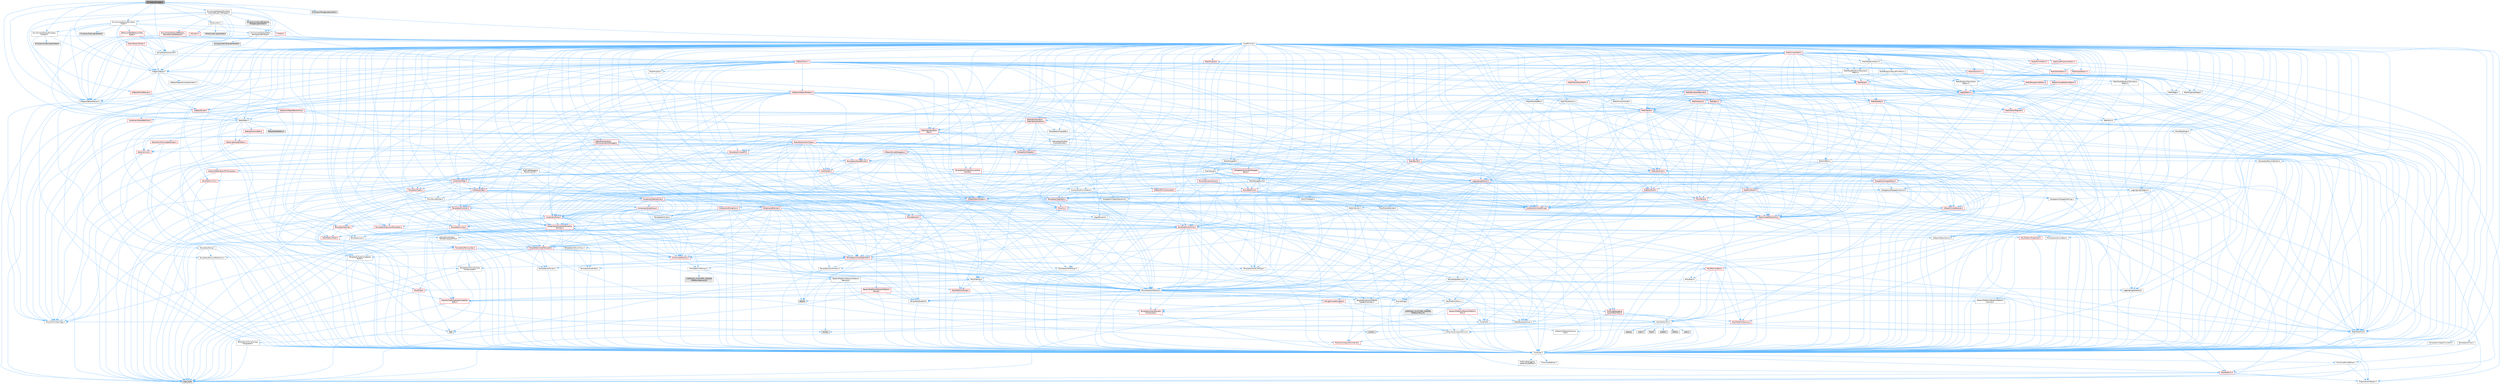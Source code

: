 digraph "EnvQueryManager.h"
{
 // INTERACTIVE_SVG=YES
 // LATEX_PDF_SIZE
  bgcolor="transparent";
  edge [fontname=Helvetica,fontsize=10,labelfontname=Helvetica,labelfontsize=10];
  node [fontname=Helvetica,fontsize=10,shape=box,height=0.2,width=0.4];
  Node1 [id="Node000001",label="EnvQueryManager.h",height=0.2,width=0.4,color="gray40", fillcolor="grey60", style="filled", fontcolor="black",tooltip=" "];
  Node1 -> Node2 [id="edge1_Node000001_Node000002",color="steelblue1",style="solid",tooltip=" "];
  Node2 [id="Node000002",label="CoreMinimal.h",height=0.2,width=0.4,color="grey40", fillcolor="white", style="filled",URL="$d7/d67/CoreMinimal_8h.html",tooltip=" "];
  Node2 -> Node3 [id="edge2_Node000002_Node000003",color="steelblue1",style="solid",tooltip=" "];
  Node3 [id="Node000003",label="CoreTypes.h",height=0.2,width=0.4,color="grey40", fillcolor="white", style="filled",URL="$dc/dec/CoreTypes_8h.html",tooltip=" "];
  Node3 -> Node4 [id="edge3_Node000003_Node000004",color="steelblue1",style="solid",tooltip=" "];
  Node4 [id="Node000004",label="HAL/Platform.h",height=0.2,width=0.4,color="red", fillcolor="#FFF0F0", style="filled",URL="$d9/dd0/Platform_8h.html",tooltip=" "];
  Node4 -> Node7 [id="edge4_Node000004_Node000007",color="steelblue1",style="solid",tooltip=" "];
  Node7 [id="Node000007",label="type_traits",height=0.2,width=0.4,color="grey60", fillcolor="#E0E0E0", style="filled",tooltip=" "];
  Node4 -> Node8 [id="edge5_Node000004_Node000008",color="steelblue1",style="solid",tooltip=" "];
  Node8 [id="Node000008",label="PreprocessorHelpers.h",height=0.2,width=0.4,color="grey40", fillcolor="white", style="filled",URL="$db/ddb/PreprocessorHelpers_8h.html",tooltip=" "];
  Node3 -> Node14 [id="edge6_Node000003_Node000014",color="steelblue1",style="solid",tooltip=" "];
  Node14 [id="Node000014",label="ProfilingDebugging\l/UMemoryDefines.h",height=0.2,width=0.4,color="grey40", fillcolor="white", style="filled",URL="$d2/da2/UMemoryDefines_8h.html",tooltip=" "];
  Node3 -> Node15 [id="edge7_Node000003_Node000015",color="steelblue1",style="solid",tooltip=" "];
  Node15 [id="Node000015",label="Misc/CoreMiscDefines.h",height=0.2,width=0.4,color="grey40", fillcolor="white", style="filled",URL="$da/d38/CoreMiscDefines_8h.html",tooltip=" "];
  Node15 -> Node4 [id="edge8_Node000015_Node000004",color="steelblue1",style="solid",tooltip=" "];
  Node15 -> Node8 [id="edge9_Node000015_Node000008",color="steelblue1",style="solid",tooltip=" "];
  Node3 -> Node16 [id="edge10_Node000003_Node000016",color="steelblue1",style="solid",tooltip=" "];
  Node16 [id="Node000016",label="Misc/CoreDefines.h",height=0.2,width=0.4,color="grey40", fillcolor="white", style="filled",URL="$d3/dd2/CoreDefines_8h.html",tooltip=" "];
  Node2 -> Node17 [id="edge11_Node000002_Node000017",color="steelblue1",style="solid",tooltip=" "];
  Node17 [id="Node000017",label="CoreFwd.h",height=0.2,width=0.4,color="grey40", fillcolor="white", style="filled",URL="$d1/d1e/CoreFwd_8h.html",tooltip=" "];
  Node17 -> Node3 [id="edge12_Node000017_Node000003",color="steelblue1",style="solid",tooltip=" "];
  Node17 -> Node18 [id="edge13_Node000017_Node000018",color="steelblue1",style="solid",tooltip=" "];
  Node18 [id="Node000018",label="Containers/ContainersFwd.h",height=0.2,width=0.4,color="grey40", fillcolor="white", style="filled",URL="$d4/d0a/ContainersFwd_8h.html",tooltip=" "];
  Node18 -> Node4 [id="edge14_Node000018_Node000004",color="steelblue1",style="solid",tooltip=" "];
  Node18 -> Node3 [id="edge15_Node000018_Node000003",color="steelblue1",style="solid",tooltip=" "];
  Node18 -> Node19 [id="edge16_Node000018_Node000019",color="steelblue1",style="solid",tooltip=" "];
  Node19 [id="Node000019",label="Traits/IsContiguousContainer.h",height=0.2,width=0.4,color="red", fillcolor="#FFF0F0", style="filled",URL="$d5/d3c/IsContiguousContainer_8h.html",tooltip=" "];
  Node19 -> Node3 [id="edge17_Node000019_Node000003",color="steelblue1",style="solid",tooltip=" "];
  Node17 -> Node22 [id="edge18_Node000017_Node000022",color="steelblue1",style="solid",tooltip=" "];
  Node22 [id="Node000022",label="Math/MathFwd.h",height=0.2,width=0.4,color="grey40", fillcolor="white", style="filled",URL="$d2/d10/MathFwd_8h.html",tooltip=" "];
  Node22 -> Node4 [id="edge19_Node000022_Node000004",color="steelblue1",style="solid",tooltip=" "];
  Node17 -> Node23 [id="edge20_Node000017_Node000023",color="steelblue1",style="solid",tooltip=" "];
  Node23 [id="Node000023",label="UObject/UObjectHierarchy\lFwd.h",height=0.2,width=0.4,color="grey40", fillcolor="white", style="filled",URL="$d3/d13/UObjectHierarchyFwd_8h.html",tooltip=" "];
  Node2 -> Node23 [id="edge21_Node000002_Node000023",color="steelblue1",style="solid",tooltip=" "];
  Node2 -> Node18 [id="edge22_Node000002_Node000018",color="steelblue1",style="solid",tooltip=" "];
  Node2 -> Node24 [id="edge23_Node000002_Node000024",color="steelblue1",style="solid",tooltip=" "];
  Node24 [id="Node000024",label="Misc/VarArgs.h",height=0.2,width=0.4,color="grey40", fillcolor="white", style="filled",URL="$d5/d6f/VarArgs_8h.html",tooltip=" "];
  Node24 -> Node3 [id="edge24_Node000024_Node000003",color="steelblue1",style="solid",tooltip=" "];
  Node2 -> Node25 [id="edge25_Node000002_Node000025",color="steelblue1",style="solid",tooltip=" "];
  Node25 [id="Node000025",label="Logging/LogVerbosity.h",height=0.2,width=0.4,color="grey40", fillcolor="white", style="filled",URL="$d2/d8f/LogVerbosity_8h.html",tooltip=" "];
  Node25 -> Node3 [id="edge26_Node000025_Node000003",color="steelblue1",style="solid",tooltip=" "];
  Node2 -> Node26 [id="edge27_Node000002_Node000026",color="steelblue1",style="solid",tooltip=" "];
  Node26 [id="Node000026",label="Misc/OutputDevice.h",height=0.2,width=0.4,color="grey40", fillcolor="white", style="filled",URL="$d7/d32/OutputDevice_8h.html",tooltip=" "];
  Node26 -> Node17 [id="edge28_Node000026_Node000017",color="steelblue1",style="solid",tooltip=" "];
  Node26 -> Node3 [id="edge29_Node000026_Node000003",color="steelblue1",style="solid",tooltip=" "];
  Node26 -> Node25 [id="edge30_Node000026_Node000025",color="steelblue1",style="solid",tooltip=" "];
  Node26 -> Node24 [id="edge31_Node000026_Node000024",color="steelblue1",style="solid",tooltip=" "];
  Node26 -> Node27 [id="edge32_Node000026_Node000027",color="steelblue1",style="solid",tooltip=" "];
  Node27 [id="Node000027",label="Templates/IsArrayOrRefOf\lTypeByPredicate.h",height=0.2,width=0.4,color="grey40", fillcolor="white", style="filled",URL="$d6/da1/IsArrayOrRefOfTypeByPredicate_8h.html",tooltip=" "];
  Node27 -> Node3 [id="edge33_Node000027_Node000003",color="steelblue1",style="solid",tooltip=" "];
  Node26 -> Node28 [id="edge34_Node000026_Node000028",color="steelblue1",style="solid",tooltip=" "];
  Node28 [id="Node000028",label="Templates/IsValidVariadic\lFunctionArg.h",height=0.2,width=0.4,color="red", fillcolor="#FFF0F0", style="filled",URL="$d0/dc8/IsValidVariadicFunctionArg_8h.html",tooltip=" "];
  Node28 -> Node3 [id="edge35_Node000028_Node000003",color="steelblue1",style="solid",tooltip=" "];
  Node28 -> Node7 [id="edge36_Node000028_Node000007",color="steelblue1",style="solid",tooltip=" "];
  Node26 -> Node30 [id="edge37_Node000026_Node000030",color="steelblue1",style="solid",tooltip=" "];
  Node30 [id="Node000030",label="Traits/IsCharEncodingCompatible\lWith.h",height=0.2,width=0.4,color="red", fillcolor="#FFF0F0", style="filled",URL="$df/dd1/IsCharEncodingCompatibleWith_8h.html",tooltip=" "];
  Node30 -> Node7 [id="edge38_Node000030_Node000007",color="steelblue1",style="solid",tooltip=" "];
  Node2 -> Node32 [id="edge39_Node000002_Node000032",color="steelblue1",style="solid",tooltip=" "];
  Node32 [id="Node000032",label="HAL/PlatformCrt.h",height=0.2,width=0.4,color="grey40", fillcolor="white", style="filled",URL="$d8/d75/PlatformCrt_8h.html",tooltip=" "];
  Node32 -> Node33 [id="edge40_Node000032_Node000033",color="steelblue1",style="solid",tooltip=" "];
  Node33 [id="Node000033",label="new",height=0.2,width=0.4,color="grey60", fillcolor="#E0E0E0", style="filled",tooltip=" "];
  Node32 -> Node34 [id="edge41_Node000032_Node000034",color="steelblue1",style="solid",tooltip=" "];
  Node34 [id="Node000034",label="wchar.h",height=0.2,width=0.4,color="grey60", fillcolor="#E0E0E0", style="filled",tooltip=" "];
  Node32 -> Node35 [id="edge42_Node000032_Node000035",color="steelblue1",style="solid",tooltip=" "];
  Node35 [id="Node000035",label="stddef.h",height=0.2,width=0.4,color="grey60", fillcolor="#E0E0E0", style="filled",tooltip=" "];
  Node32 -> Node36 [id="edge43_Node000032_Node000036",color="steelblue1",style="solid",tooltip=" "];
  Node36 [id="Node000036",label="stdlib.h",height=0.2,width=0.4,color="grey60", fillcolor="#E0E0E0", style="filled",tooltip=" "];
  Node32 -> Node37 [id="edge44_Node000032_Node000037",color="steelblue1",style="solid",tooltip=" "];
  Node37 [id="Node000037",label="stdio.h",height=0.2,width=0.4,color="grey60", fillcolor="#E0E0E0", style="filled",tooltip=" "];
  Node32 -> Node38 [id="edge45_Node000032_Node000038",color="steelblue1",style="solid",tooltip=" "];
  Node38 [id="Node000038",label="stdarg.h",height=0.2,width=0.4,color="grey60", fillcolor="#E0E0E0", style="filled",tooltip=" "];
  Node32 -> Node39 [id="edge46_Node000032_Node000039",color="steelblue1",style="solid",tooltip=" "];
  Node39 [id="Node000039",label="math.h",height=0.2,width=0.4,color="grey60", fillcolor="#E0E0E0", style="filled",tooltip=" "];
  Node32 -> Node40 [id="edge47_Node000032_Node000040",color="steelblue1",style="solid",tooltip=" "];
  Node40 [id="Node000040",label="float.h",height=0.2,width=0.4,color="grey60", fillcolor="#E0E0E0", style="filled",tooltip=" "];
  Node32 -> Node41 [id="edge48_Node000032_Node000041",color="steelblue1",style="solid",tooltip=" "];
  Node41 [id="Node000041",label="string.h",height=0.2,width=0.4,color="grey60", fillcolor="#E0E0E0", style="filled",tooltip=" "];
  Node2 -> Node42 [id="edge49_Node000002_Node000042",color="steelblue1",style="solid",tooltip=" "];
  Node42 [id="Node000042",label="HAL/PlatformMisc.h",height=0.2,width=0.4,color="grey40", fillcolor="white", style="filled",URL="$d0/df5/PlatformMisc_8h.html",tooltip=" "];
  Node42 -> Node3 [id="edge50_Node000042_Node000003",color="steelblue1",style="solid",tooltip=" "];
  Node42 -> Node43 [id="edge51_Node000042_Node000043",color="steelblue1",style="solid",tooltip=" "];
  Node43 [id="Node000043",label="GenericPlatform/GenericPlatform\lMisc.h",height=0.2,width=0.4,color="red", fillcolor="#FFF0F0", style="filled",URL="$db/d9a/GenericPlatformMisc_8h.html",tooltip=" "];
  Node43 -> Node17 [id="edge52_Node000043_Node000017",color="steelblue1",style="solid",tooltip=" "];
  Node43 -> Node3 [id="edge53_Node000043_Node000003",color="steelblue1",style="solid",tooltip=" "];
  Node43 -> Node32 [id="edge54_Node000043_Node000032",color="steelblue1",style="solid",tooltip=" "];
  Node43 -> Node47 [id="edge55_Node000043_Node000047",color="steelblue1",style="solid",tooltip=" "];
  Node47 [id="Node000047",label="Math/NumericLimits.h",height=0.2,width=0.4,color="grey40", fillcolor="white", style="filled",URL="$df/d1b/NumericLimits_8h.html",tooltip=" "];
  Node47 -> Node3 [id="edge56_Node000047_Node000003",color="steelblue1",style="solid",tooltip=" "];
  Node43 -> Node49 [id="edge57_Node000043_Node000049",color="steelblue1",style="solid",tooltip=" "];
  Node49 [id="Node000049",label="Misc/EnumClassFlags.h",height=0.2,width=0.4,color="grey40", fillcolor="white", style="filled",URL="$d8/de7/EnumClassFlags_8h.html",tooltip=" "];
  Node42 -> Node52 [id="edge58_Node000042_Node000052",color="steelblue1",style="solid",tooltip=" "];
  Node52 [id="Node000052",label="COMPILED_PLATFORM_HEADER\l(PlatformMisc.h)",height=0.2,width=0.4,color="grey60", fillcolor="#E0E0E0", style="filled",tooltip=" "];
  Node42 -> Node53 [id="edge59_Node000042_Node000053",color="steelblue1",style="solid",tooltip=" "];
  Node53 [id="Node000053",label="ProfilingDebugging\l/CpuProfilerTrace.h",height=0.2,width=0.4,color="red", fillcolor="#FFF0F0", style="filled",URL="$da/dcb/CpuProfilerTrace_8h.html",tooltip=" "];
  Node53 -> Node3 [id="edge60_Node000053_Node000003",color="steelblue1",style="solid",tooltip=" "];
  Node53 -> Node18 [id="edge61_Node000053_Node000018",color="steelblue1",style="solid",tooltip=" "];
  Node53 -> Node54 [id="edge62_Node000053_Node000054",color="steelblue1",style="solid",tooltip=" "];
  Node54 [id="Node000054",label="HAL/PlatformAtomics.h",height=0.2,width=0.4,color="red", fillcolor="#FFF0F0", style="filled",URL="$d3/d36/PlatformAtomics_8h.html",tooltip=" "];
  Node54 -> Node3 [id="edge63_Node000054_Node000003",color="steelblue1",style="solid",tooltip=" "];
  Node53 -> Node8 [id="edge64_Node000053_Node000008",color="steelblue1",style="solid",tooltip=" "];
  Node2 -> Node61 [id="edge65_Node000002_Node000061",color="steelblue1",style="solid",tooltip=" "];
  Node61 [id="Node000061",label="Misc/AssertionMacros.h",height=0.2,width=0.4,color="grey40", fillcolor="white", style="filled",URL="$d0/dfa/AssertionMacros_8h.html",tooltip=" "];
  Node61 -> Node3 [id="edge66_Node000061_Node000003",color="steelblue1",style="solid",tooltip=" "];
  Node61 -> Node4 [id="edge67_Node000061_Node000004",color="steelblue1",style="solid",tooltip=" "];
  Node61 -> Node42 [id="edge68_Node000061_Node000042",color="steelblue1",style="solid",tooltip=" "];
  Node61 -> Node8 [id="edge69_Node000061_Node000008",color="steelblue1",style="solid",tooltip=" "];
  Node61 -> Node62 [id="edge70_Node000061_Node000062",color="steelblue1",style="solid",tooltip=" "];
  Node62 [id="Node000062",label="Templates/EnableIf.h",height=0.2,width=0.4,color="grey40", fillcolor="white", style="filled",URL="$d7/d60/EnableIf_8h.html",tooltip=" "];
  Node62 -> Node3 [id="edge71_Node000062_Node000003",color="steelblue1",style="solid",tooltip=" "];
  Node61 -> Node27 [id="edge72_Node000061_Node000027",color="steelblue1",style="solid",tooltip=" "];
  Node61 -> Node28 [id="edge73_Node000061_Node000028",color="steelblue1",style="solid",tooltip=" "];
  Node61 -> Node30 [id="edge74_Node000061_Node000030",color="steelblue1",style="solid",tooltip=" "];
  Node61 -> Node24 [id="edge75_Node000061_Node000024",color="steelblue1",style="solid",tooltip=" "];
  Node61 -> Node63 [id="edge76_Node000061_Node000063",color="steelblue1",style="solid",tooltip=" "];
  Node63 [id="Node000063",label="String/FormatStringSan.h",height=0.2,width=0.4,color="red", fillcolor="#FFF0F0", style="filled",URL="$d3/d8b/FormatStringSan_8h.html",tooltip=" "];
  Node63 -> Node7 [id="edge77_Node000063_Node000007",color="steelblue1",style="solid",tooltip=" "];
  Node63 -> Node3 [id="edge78_Node000063_Node000003",color="steelblue1",style="solid",tooltip=" "];
  Node63 -> Node28 [id="edge79_Node000063_Node000028",color="steelblue1",style="solid",tooltip=" "];
  Node63 -> Node18 [id="edge80_Node000063_Node000018",color="steelblue1",style="solid",tooltip=" "];
  Node61 -> Node69 [id="edge81_Node000061_Node000069",color="steelblue1",style="solid",tooltip=" "];
  Node69 [id="Node000069",label="atomic",height=0.2,width=0.4,color="grey60", fillcolor="#E0E0E0", style="filled",tooltip=" "];
  Node2 -> Node70 [id="edge82_Node000002_Node000070",color="steelblue1",style="solid",tooltip=" "];
  Node70 [id="Node000070",label="Templates/IsPointer.h",height=0.2,width=0.4,color="grey40", fillcolor="white", style="filled",URL="$d7/d05/IsPointer_8h.html",tooltip=" "];
  Node70 -> Node3 [id="edge83_Node000070_Node000003",color="steelblue1",style="solid",tooltip=" "];
  Node2 -> Node71 [id="edge84_Node000002_Node000071",color="steelblue1",style="solid",tooltip=" "];
  Node71 [id="Node000071",label="HAL/PlatformMemory.h",height=0.2,width=0.4,color="grey40", fillcolor="white", style="filled",URL="$de/d68/PlatformMemory_8h.html",tooltip=" "];
  Node71 -> Node3 [id="edge85_Node000071_Node000003",color="steelblue1",style="solid",tooltip=" "];
  Node71 -> Node72 [id="edge86_Node000071_Node000072",color="steelblue1",style="solid",tooltip=" "];
  Node72 [id="Node000072",label="GenericPlatform/GenericPlatform\lMemory.h",height=0.2,width=0.4,color="grey40", fillcolor="white", style="filled",URL="$dd/d22/GenericPlatformMemory_8h.html",tooltip=" "];
  Node72 -> Node17 [id="edge87_Node000072_Node000017",color="steelblue1",style="solid",tooltip=" "];
  Node72 -> Node3 [id="edge88_Node000072_Node000003",color="steelblue1",style="solid",tooltip=" "];
  Node72 -> Node73 [id="edge89_Node000072_Node000073",color="steelblue1",style="solid",tooltip=" "];
  Node73 [id="Node000073",label="HAL/PlatformString.h",height=0.2,width=0.4,color="red", fillcolor="#FFF0F0", style="filled",URL="$db/db5/PlatformString_8h.html",tooltip=" "];
  Node73 -> Node3 [id="edge90_Node000073_Node000003",color="steelblue1",style="solid",tooltip=" "];
  Node72 -> Node41 [id="edge91_Node000072_Node000041",color="steelblue1",style="solid",tooltip=" "];
  Node72 -> Node34 [id="edge92_Node000072_Node000034",color="steelblue1",style="solid",tooltip=" "];
  Node71 -> Node75 [id="edge93_Node000071_Node000075",color="steelblue1",style="solid",tooltip=" "];
  Node75 [id="Node000075",label="COMPILED_PLATFORM_HEADER\l(PlatformMemory.h)",height=0.2,width=0.4,color="grey60", fillcolor="#E0E0E0", style="filled",tooltip=" "];
  Node2 -> Node54 [id="edge94_Node000002_Node000054",color="steelblue1",style="solid",tooltip=" "];
  Node2 -> Node76 [id="edge95_Node000002_Node000076",color="steelblue1",style="solid",tooltip=" "];
  Node76 [id="Node000076",label="Misc/Exec.h",height=0.2,width=0.4,color="grey40", fillcolor="white", style="filled",URL="$de/ddb/Exec_8h.html",tooltip=" "];
  Node76 -> Node3 [id="edge96_Node000076_Node000003",color="steelblue1",style="solid",tooltip=" "];
  Node76 -> Node61 [id="edge97_Node000076_Node000061",color="steelblue1",style="solid",tooltip=" "];
  Node2 -> Node77 [id="edge98_Node000002_Node000077",color="steelblue1",style="solid",tooltip=" "];
  Node77 [id="Node000077",label="HAL/MemoryBase.h",height=0.2,width=0.4,color="red", fillcolor="#FFF0F0", style="filled",URL="$d6/d9f/MemoryBase_8h.html",tooltip=" "];
  Node77 -> Node3 [id="edge99_Node000077_Node000003",color="steelblue1",style="solid",tooltip=" "];
  Node77 -> Node54 [id="edge100_Node000077_Node000054",color="steelblue1",style="solid",tooltip=" "];
  Node77 -> Node32 [id="edge101_Node000077_Node000032",color="steelblue1",style="solid",tooltip=" "];
  Node77 -> Node76 [id="edge102_Node000077_Node000076",color="steelblue1",style="solid",tooltip=" "];
  Node77 -> Node26 [id="edge103_Node000077_Node000026",color="steelblue1",style="solid",tooltip=" "];
  Node2 -> Node87 [id="edge104_Node000002_Node000087",color="steelblue1",style="solid",tooltip=" "];
  Node87 [id="Node000087",label="HAL/UnrealMemory.h",height=0.2,width=0.4,color="red", fillcolor="#FFF0F0", style="filled",URL="$d9/d96/UnrealMemory_8h.html",tooltip=" "];
  Node87 -> Node3 [id="edge105_Node000087_Node000003",color="steelblue1",style="solid",tooltip=" "];
  Node87 -> Node72 [id="edge106_Node000087_Node000072",color="steelblue1",style="solid",tooltip=" "];
  Node87 -> Node77 [id="edge107_Node000087_Node000077",color="steelblue1",style="solid",tooltip=" "];
  Node87 -> Node71 [id="edge108_Node000087_Node000071",color="steelblue1",style="solid",tooltip=" "];
  Node87 -> Node70 [id="edge109_Node000087_Node000070",color="steelblue1",style="solid",tooltip=" "];
  Node2 -> Node89 [id="edge110_Node000002_Node000089",color="steelblue1",style="solid",tooltip=" "];
  Node89 [id="Node000089",label="Templates/IsArithmetic.h",height=0.2,width=0.4,color="grey40", fillcolor="white", style="filled",URL="$d2/d5d/IsArithmetic_8h.html",tooltip=" "];
  Node89 -> Node3 [id="edge111_Node000089_Node000003",color="steelblue1",style="solid",tooltip=" "];
  Node2 -> Node83 [id="edge112_Node000002_Node000083",color="steelblue1",style="solid",tooltip=" "];
  Node83 [id="Node000083",label="Templates/AndOrNot.h",height=0.2,width=0.4,color="grey40", fillcolor="white", style="filled",URL="$db/d0a/AndOrNot_8h.html",tooltip=" "];
  Node83 -> Node3 [id="edge113_Node000083_Node000003",color="steelblue1",style="solid",tooltip=" "];
  Node2 -> Node90 [id="edge114_Node000002_Node000090",color="steelblue1",style="solid",tooltip=" "];
  Node90 [id="Node000090",label="Templates/IsPODType.h",height=0.2,width=0.4,color="grey40", fillcolor="white", style="filled",URL="$d7/db1/IsPODType_8h.html",tooltip=" "];
  Node90 -> Node3 [id="edge115_Node000090_Node000003",color="steelblue1",style="solid",tooltip=" "];
  Node2 -> Node91 [id="edge116_Node000002_Node000091",color="steelblue1",style="solid",tooltip=" "];
  Node91 [id="Node000091",label="Templates/IsUECoreType.h",height=0.2,width=0.4,color="grey40", fillcolor="white", style="filled",URL="$d1/db8/IsUECoreType_8h.html",tooltip=" "];
  Node91 -> Node3 [id="edge117_Node000091_Node000003",color="steelblue1",style="solid",tooltip=" "];
  Node91 -> Node7 [id="edge118_Node000091_Node000007",color="steelblue1",style="solid",tooltip=" "];
  Node2 -> Node84 [id="edge119_Node000002_Node000084",color="steelblue1",style="solid",tooltip=" "];
  Node84 [id="Node000084",label="Templates/IsTriviallyCopy\lConstructible.h",height=0.2,width=0.4,color="grey40", fillcolor="white", style="filled",URL="$d3/d78/IsTriviallyCopyConstructible_8h.html",tooltip=" "];
  Node84 -> Node3 [id="edge120_Node000084_Node000003",color="steelblue1",style="solid",tooltip=" "];
  Node84 -> Node7 [id="edge121_Node000084_Node000007",color="steelblue1",style="solid",tooltip=" "];
  Node2 -> Node92 [id="edge122_Node000002_Node000092",color="steelblue1",style="solid",tooltip=" "];
  Node92 [id="Node000092",label="Templates/UnrealTypeTraits.h",height=0.2,width=0.4,color="red", fillcolor="#FFF0F0", style="filled",URL="$d2/d2d/UnrealTypeTraits_8h.html",tooltip=" "];
  Node92 -> Node3 [id="edge123_Node000092_Node000003",color="steelblue1",style="solid",tooltip=" "];
  Node92 -> Node70 [id="edge124_Node000092_Node000070",color="steelblue1",style="solid",tooltip=" "];
  Node92 -> Node61 [id="edge125_Node000092_Node000061",color="steelblue1",style="solid",tooltip=" "];
  Node92 -> Node83 [id="edge126_Node000092_Node000083",color="steelblue1",style="solid",tooltip=" "];
  Node92 -> Node62 [id="edge127_Node000092_Node000062",color="steelblue1",style="solid",tooltip=" "];
  Node92 -> Node89 [id="edge128_Node000092_Node000089",color="steelblue1",style="solid",tooltip=" "];
  Node92 -> Node90 [id="edge129_Node000092_Node000090",color="steelblue1",style="solid",tooltip=" "];
  Node92 -> Node91 [id="edge130_Node000092_Node000091",color="steelblue1",style="solid",tooltip=" "];
  Node92 -> Node84 [id="edge131_Node000092_Node000084",color="steelblue1",style="solid",tooltip=" "];
  Node2 -> Node62 [id="edge132_Node000002_Node000062",color="steelblue1",style="solid",tooltip=" "];
  Node2 -> Node94 [id="edge133_Node000002_Node000094",color="steelblue1",style="solid",tooltip=" "];
  Node94 [id="Node000094",label="Templates/RemoveReference.h",height=0.2,width=0.4,color="grey40", fillcolor="white", style="filled",URL="$da/dbe/RemoveReference_8h.html",tooltip=" "];
  Node94 -> Node3 [id="edge134_Node000094_Node000003",color="steelblue1",style="solid",tooltip=" "];
  Node2 -> Node95 [id="edge135_Node000002_Node000095",color="steelblue1",style="solid",tooltip=" "];
  Node95 [id="Node000095",label="Templates/IntegralConstant.h",height=0.2,width=0.4,color="grey40", fillcolor="white", style="filled",URL="$db/d1b/IntegralConstant_8h.html",tooltip=" "];
  Node95 -> Node3 [id="edge136_Node000095_Node000003",color="steelblue1",style="solid",tooltip=" "];
  Node2 -> Node96 [id="edge137_Node000002_Node000096",color="steelblue1",style="solid",tooltip=" "];
  Node96 [id="Node000096",label="Templates/IsClass.h",height=0.2,width=0.4,color="grey40", fillcolor="white", style="filled",URL="$db/dcb/IsClass_8h.html",tooltip=" "];
  Node96 -> Node3 [id="edge138_Node000096_Node000003",color="steelblue1",style="solid",tooltip=" "];
  Node2 -> Node97 [id="edge139_Node000002_Node000097",color="steelblue1",style="solid",tooltip=" "];
  Node97 [id="Node000097",label="Templates/TypeCompatible\lBytes.h",height=0.2,width=0.4,color="grey40", fillcolor="white", style="filled",URL="$df/d0a/TypeCompatibleBytes_8h.html",tooltip=" "];
  Node97 -> Node3 [id="edge140_Node000097_Node000003",color="steelblue1",style="solid",tooltip=" "];
  Node97 -> Node41 [id="edge141_Node000097_Node000041",color="steelblue1",style="solid",tooltip=" "];
  Node97 -> Node33 [id="edge142_Node000097_Node000033",color="steelblue1",style="solid",tooltip=" "];
  Node97 -> Node7 [id="edge143_Node000097_Node000007",color="steelblue1",style="solid",tooltip=" "];
  Node2 -> Node19 [id="edge144_Node000002_Node000019",color="steelblue1",style="solid",tooltip=" "];
  Node2 -> Node98 [id="edge145_Node000002_Node000098",color="steelblue1",style="solid",tooltip=" "];
  Node98 [id="Node000098",label="Templates/UnrealTemplate.h",height=0.2,width=0.4,color="red", fillcolor="#FFF0F0", style="filled",URL="$d4/d24/UnrealTemplate_8h.html",tooltip=" "];
  Node98 -> Node3 [id="edge146_Node000098_Node000003",color="steelblue1",style="solid",tooltip=" "];
  Node98 -> Node70 [id="edge147_Node000098_Node000070",color="steelblue1",style="solid",tooltip=" "];
  Node98 -> Node87 [id="edge148_Node000098_Node000087",color="steelblue1",style="solid",tooltip=" "];
  Node98 -> Node92 [id="edge149_Node000098_Node000092",color="steelblue1",style="solid",tooltip=" "];
  Node98 -> Node94 [id="edge150_Node000098_Node000094",color="steelblue1",style="solid",tooltip=" "];
  Node98 -> Node97 [id="edge151_Node000098_Node000097",color="steelblue1",style="solid",tooltip=" "];
  Node98 -> Node19 [id="edge152_Node000098_Node000019",color="steelblue1",style="solid",tooltip=" "];
  Node98 -> Node7 [id="edge153_Node000098_Node000007",color="steelblue1",style="solid",tooltip=" "];
  Node2 -> Node47 [id="edge154_Node000002_Node000047",color="steelblue1",style="solid",tooltip=" "];
  Node2 -> Node102 [id="edge155_Node000002_Node000102",color="steelblue1",style="solid",tooltip=" "];
  Node102 [id="Node000102",label="HAL/PlatformMath.h",height=0.2,width=0.4,color="red", fillcolor="#FFF0F0", style="filled",URL="$dc/d53/PlatformMath_8h.html",tooltip=" "];
  Node102 -> Node3 [id="edge156_Node000102_Node000003",color="steelblue1",style="solid",tooltip=" "];
  Node2 -> Node85 [id="edge157_Node000002_Node000085",color="steelblue1",style="solid",tooltip=" "];
  Node85 [id="Node000085",label="Templates/IsTriviallyCopy\lAssignable.h",height=0.2,width=0.4,color="grey40", fillcolor="white", style="filled",URL="$d2/df2/IsTriviallyCopyAssignable_8h.html",tooltip=" "];
  Node85 -> Node3 [id="edge158_Node000085_Node000003",color="steelblue1",style="solid",tooltip=" "];
  Node85 -> Node7 [id="edge159_Node000085_Node000007",color="steelblue1",style="solid",tooltip=" "];
  Node2 -> Node110 [id="edge160_Node000002_Node000110",color="steelblue1",style="solid",tooltip=" "];
  Node110 [id="Node000110",label="Templates/MemoryOps.h",height=0.2,width=0.4,color="red", fillcolor="#FFF0F0", style="filled",URL="$db/dea/MemoryOps_8h.html",tooltip=" "];
  Node110 -> Node3 [id="edge161_Node000110_Node000003",color="steelblue1",style="solid",tooltip=" "];
  Node110 -> Node87 [id="edge162_Node000110_Node000087",color="steelblue1",style="solid",tooltip=" "];
  Node110 -> Node85 [id="edge163_Node000110_Node000085",color="steelblue1",style="solid",tooltip=" "];
  Node110 -> Node84 [id="edge164_Node000110_Node000084",color="steelblue1",style="solid",tooltip=" "];
  Node110 -> Node92 [id="edge165_Node000110_Node000092",color="steelblue1",style="solid",tooltip=" "];
  Node110 -> Node33 [id="edge166_Node000110_Node000033",color="steelblue1",style="solid",tooltip=" "];
  Node110 -> Node7 [id="edge167_Node000110_Node000007",color="steelblue1",style="solid",tooltip=" "];
  Node2 -> Node111 [id="edge168_Node000002_Node000111",color="steelblue1",style="solid",tooltip=" "];
  Node111 [id="Node000111",label="Containers/ContainerAllocation\lPolicies.h",height=0.2,width=0.4,color="red", fillcolor="#FFF0F0", style="filled",URL="$d7/dff/ContainerAllocationPolicies_8h.html",tooltip=" "];
  Node111 -> Node3 [id="edge169_Node000111_Node000003",color="steelblue1",style="solid",tooltip=" "];
  Node111 -> Node111 [id="edge170_Node000111_Node000111",color="steelblue1",style="solid",tooltip=" "];
  Node111 -> Node102 [id="edge171_Node000111_Node000102",color="steelblue1",style="solid",tooltip=" "];
  Node111 -> Node87 [id="edge172_Node000111_Node000087",color="steelblue1",style="solid",tooltip=" "];
  Node111 -> Node47 [id="edge173_Node000111_Node000047",color="steelblue1",style="solid",tooltip=" "];
  Node111 -> Node61 [id="edge174_Node000111_Node000061",color="steelblue1",style="solid",tooltip=" "];
  Node111 -> Node110 [id="edge175_Node000111_Node000110",color="steelblue1",style="solid",tooltip=" "];
  Node111 -> Node97 [id="edge176_Node000111_Node000097",color="steelblue1",style="solid",tooltip=" "];
  Node111 -> Node7 [id="edge177_Node000111_Node000007",color="steelblue1",style="solid",tooltip=" "];
  Node2 -> Node114 [id="edge178_Node000002_Node000114",color="steelblue1",style="solid",tooltip=" "];
  Node114 [id="Node000114",label="Templates/IsEnumClass.h",height=0.2,width=0.4,color="grey40", fillcolor="white", style="filled",URL="$d7/d15/IsEnumClass_8h.html",tooltip=" "];
  Node114 -> Node3 [id="edge179_Node000114_Node000003",color="steelblue1",style="solid",tooltip=" "];
  Node114 -> Node83 [id="edge180_Node000114_Node000083",color="steelblue1",style="solid",tooltip=" "];
  Node2 -> Node115 [id="edge181_Node000002_Node000115",color="steelblue1",style="solid",tooltip=" "];
  Node115 [id="Node000115",label="HAL/PlatformProperties.h",height=0.2,width=0.4,color="red", fillcolor="#FFF0F0", style="filled",URL="$d9/db0/PlatformProperties_8h.html",tooltip=" "];
  Node115 -> Node3 [id="edge182_Node000115_Node000003",color="steelblue1",style="solid",tooltip=" "];
  Node2 -> Node118 [id="edge183_Node000002_Node000118",color="steelblue1",style="solid",tooltip=" "];
  Node118 [id="Node000118",label="Misc/EngineVersionBase.h",height=0.2,width=0.4,color="grey40", fillcolor="white", style="filled",URL="$d5/d2b/EngineVersionBase_8h.html",tooltip=" "];
  Node118 -> Node3 [id="edge184_Node000118_Node000003",color="steelblue1",style="solid",tooltip=" "];
  Node2 -> Node119 [id="edge185_Node000002_Node000119",color="steelblue1",style="solid",tooltip=" "];
  Node119 [id="Node000119",label="Internationalization\l/TextNamespaceFwd.h",height=0.2,width=0.4,color="grey40", fillcolor="white", style="filled",URL="$d8/d97/TextNamespaceFwd_8h.html",tooltip=" "];
  Node119 -> Node3 [id="edge186_Node000119_Node000003",color="steelblue1",style="solid",tooltip=" "];
  Node2 -> Node120 [id="edge187_Node000002_Node000120",color="steelblue1",style="solid",tooltip=" "];
  Node120 [id="Node000120",label="Serialization/Archive.h",height=0.2,width=0.4,color="red", fillcolor="#FFF0F0", style="filled",URL="$d7/d3b/Archive_8h.html",tooltip=" "];
  Node120 -> Node17 [id="edge188_Node000120_Node000017",color="steelblue1",style="solid",tooltip=" "];
  Node120 -> Node3 [id="edge189_Node000120_Node000003",color="steelblue1",style="solid",tooltip=" "];
  Node120 -> Node115 [id="edge190_Node000120_Node000115",color="steelblue1",style="solid",tooltip=" "];
  Node120 -> Node119 [id="edge191_Node000120_Node000119",color="steelblue1",style="solid",tooltip=" "];
  Node120 -> Node22 [id="edge192_Node000120_Node000022",color="steelblue1",style="solid",tooltip=" "];
  Node120 -> Node61 [id="edge193_Node000120_Node000061",color="steelblue1",style="solid",tooltip=" "];
  Node120 -> Node118 [id="edge194_Node000120_Node000118",color="steelblue1",style="solid",tooltip=" "];
  Node120 -> Node24 [id="edge195_Node000120_Node000024",color="steelblue1",style="solid",tooltip=" "];
  Node120 -> Node62 [id="edge196_Node000120_Node000062",color="steelblue1",style="solid",tooltip=" "];
  Node120 -> Node27 [id="edge197_Node000120_Node000027",color="steelblue1",style="solid",tooltip=" "];
  Node120 -> Node114 [id="edge198_Node000120_Node000114",color="steelblue1",style="solid",tooltip=" "];
  Node120 -> Node28 [id="edge199_Node000120_Node000028",color="steelblue1",style="solid",tooltip=" "];
  Node120 -> Node98 [id="edge200_Node000120_Node000098",color="steelblue1",style="solid",tooltip=" "];
  Node120 -> Node30 [id="edge201_Node000120_Node000030",color="steelblue1",style="solid",tooltip=" "];
  Node120 -> Node123 [id="edge202_Node000120_Node000123",color="steelblue1",style="solid",tooltip=" "];
  Node123 [id="Node000123",label="UObject/ObjectVersion.h",height=0.2,width=0.4,color="grey40", fillcolor="white", style="filled",URL="$da/d63/ObjectVersion_8h.html",tooltip=" "];
  Node123 -> Node3 [id="edge203_Node000123_Node000003",color="steelblue1",style="solid",tooltip=" "];
  Node2 -> Node124 [id="edge204_Node000002_Node000124",color="steelblue1",style="solid",tooltip=" "];
  Node124 [id="Node000124",label="Templates/Less.h",height=0.2,width=0.4,color="grey40", fillcolor="white", style="filled",URL="$de/dc8/Less_8h.html",tooltip=" "];
  Node124 -> Node3 [id="edge205_Node000124_Node000003",color="steelblue1",style="solid",tooltip=" "];
  Node124 -> Node98 [id="edge206_Node000124_Node000098",color="steelblue1",style="solid",tooltip=" "];
  Node2 -> Node125 [id="edge207_Node000002_Node000125",color="steelblue1",style="solid",tooltip=" "];
  Node125 [id="Node000125",label="Templates/Sorting.h",height=0.2,width=0.4,color="red", fillcolor="#FFF0F0", style="filled",URL="$d3/d9e/Sorting_8h.html",tooltip=" "];
  Node125 -> Node3 [id="edge208_Node000125_Node000003",color="steelblue1",style="solid",tooltip=" "];
  Node125 -> Node102 [id="edge209_Node000125_Node000102",color="steelblue1",style="solid",tooltip=" "];
  Node125 -> Node124 [id="edge210_Node000125_Node000124",color="steelblue1",style="solid",tooltip=" "];
  Node2 -> Node136 [id="edge211_Node000002_Node000136",color="steelblue1",style="solid",tooltip=" "];
  Node136 [id="Node000136",label="Misc/Char.h",height=0.2,width=0.4,color="red", fillcolor="#FFF0F0", style="filled",URL="$d0/d58/Char_8h.html",tooltip=" "];
  Node136 -> Node3 [id="edge212_Node000136_Node000003",color="steelblue1",style="solid",tooltip=" "];
  Node136 -> Node7 [id="edge213_Node000136_Node000007",color="steelblue1",style="solid",tooltip=" "];
  Node2 -> Node139 [id="edge214_Node000002_Node000139",color="steelblue1",style="solid",tooltip=" "];
  Node139 [id="Node000139",label="GenericPlatform/GenericPlatform\lStricmp.h",height=0.2,width=0.4,color="grey40", fillcolor="white", style="filled",URL="$d2/d86/GenericPlatformStricmp_8h.html",tooltip=" "];
  Node139 -> Node3 [id="edge215_Node000139_Node000003",color="steelblue1",style="solid",tooltip=" "];
  Node2 -> Node140 [id="edge216_Node000002_Node000140",color="steelblue1",style="solid",tooltip=" "];
  Node140 [id="Node000140",label="GenericPlatform/GenericPlatform\lString.h",height=0.2,width=0.4,color="red", fillcolor="#FFF0F0", style="filled",URL="$dd/d20/GenericPlatformString_8h.html",tooltip=" "];
  Node140 -> Node3 [id="edge217_Node000140_Node000003",color="steelblue1",style="solid",tooltip=" "];
  Node140 -> Node139 [id="edge218_Node000140_Node000139",color="steelblue1",style="solid",tooltip=" "];
  Node140 -> Node62 [id="edge219_Node000140_Node000062",color="steelblue1",style="solid",tooltip=" "];
  Node140 -> Node30 [id="edge220_Node000140_Node000030",color="steelblue1",style="solid",tooltip=" "];
  Node140 -> Node7 [id="edge221_Node000140_Node000007",color="steelblue1",style="solid",tooltip=" "];
  Node2 -> Node73 [id="edge222_Node000002_Node000073",color="steelblue1",style="solid",tooltip=" "];
  Node2 -> Node143 [id="edge223_Node000002_Node000143",color="steelblue1",style="solid",tooltip=" "];
  Node143 [id="Node000143",label="Misc/CString.h",height=0.2,width=0.4,color="grey40", fillcolor="white", style="filled",URL="$d2/d49/CString_8h.html",tooltip=" "];
  Node143 -> Node3 [id="edge224_Node000143_Node000003",color="steelblue1",style="solid",tooltip=" "];
  Node143 -> Node32 [id="edge225_Node000143_Node000032",color="steelblue1",style="solid",tooltip=" "];
  Node143 -> Node73 [id="edge226_Node000143_Node000073",color="steelblue1",style="solid",tooltip=" "];
  Node143 -> Node61 [id="edge227_Node000143_Node000061",color="steelblue1",style="solid",tooltip=" "];
  Node143 -> Node136 [id="edge228_Node000143_Node000136",color="steelblue1",style="solid",tooltip=" "];
  Node143 -> Node24 [id="edge229_Node000143_Node000024",color="steelblue1",style="solid",tooltip=" "];
  Node143 -> Node27 [id="edge230_Node000143_Node000027",color="steelblue1",style="solid",tooltip=" "];
  Node143 -> Node28 [id="edge231_Node000143_Node000028",color="steelblue1",style="solid",tooltip=" "];
  Node143 -> Node30 [id="edge232_Node000143_Node000030",color="steelblue1",style="solid",tooltip=" "];
  Node2 -> Node144 [id="edge233_Node000002_Node000144",color="steelblue1",style="solid",tooltip=" "];
  Node144 [id="Node000144",label="Misc/Crc.h",height=0.2,width=0.4,color="red", fillcolor="#FFF0F0", style="filled",URL="$d4/dd2/Crc_8h.html",tooltip=" "];
  Node144 -> Node3 [id="edge234_Node000144_Node000003",color="steelblue1",style="solid",tooltip=" "];
  Node144 -> Node73 [id="edge235_Node000144_Node000073",color="steelblue1",style="solid",tooltip=" "];
  Node144 -> Node61 [id="edge236_Node000144_Node000061",color="steelblue1",style="solid",tooltip=" "];
  Node144 -> Node143 [id="edge237_Node000144_Node000143",color="steelblue1",style="solid",tooltip=" "];
  Node144 -> Node136 [id="edge238_Node000144_Node000136",color="steelblue1",style="solid",tooltip=" "];
  Node144 -> Node92 [id="edge239_Node000144_Node000092",color="steelblue1",style="solid",tooltip=" "];
  Node2 -> Node135 [id="edge240_Node000002_Node000135",color="steelblue1",style="solid",tooltip=" "];
  Node135 [id="Node000135",label="Math/UnrealMathUtility.h",height=0.2,width=0.4,color="red", fillcolor="#FFF0F0", style="filled",URL="$db/db8/UnrealMathUtility_8h.html",tooltip=" "];
  Node135 -> Node3 [id="edge241_Node000135_Node000003",color="steelblue1",style="solid",tooltip=" "];
  Node135 -> Node61 [id="edge242_Node000135_Node000061",color="steelblue1",style="solid",tooltip=" "];
  Node135 -> Node102 [id="edge243_Node000135_Node000102",color="steelblue1",style="solid",tooltip=" "];
  Node135 -> Node22 [id="edge244_Node000135_Node000022",color="steelblue1",style="solid",tooltip=" "];
  Node2 -> Node145 [id="edge245_Node000002_Node000145",color="steelblue1",style="solid",tooltip=" "];
  Node145 [id="Node000145",label="Containers/UnrealString.h",height=0.2,width=0.4,color="red", fillcolor="#FFF0F0", style="filled",URL="$d5/dba/UnrealString_8h.html",tooltip=" "];
  Node2 -> Node149 [id="edge246_Node000002_Node000149",color="steelblue1",style="solid",tooltip=" "];
  Node149 [id="Node000149",label="Containers/Array.h",height=0.2,width=0.4,color="red", fillcolor="#FFF0F0", style="filled",URL="$df/dd0/Array_8h.html",tooltip=" "];
  Node149 -> Node3 [id="edge247_Node000149_Node000003",color="steelblue1",style="solid",tooltip=" "];
  Node149 -> Node61 [id="edge248_Node000149_Node000061",color="steelblue1",style="solid",tooltip=" "];
  Node149 -> Node87 [id="edge249_Node000149_Node000087",color="steelblue1",style="solid",tooltip=" "];
  Node149 -> Node92 [id="edge250_Node000149_Node000092",color="steelblue1",style="solid",tooltip=" "];
  Node149 -> Node98 [id="edge251_Node000149_Node000098",color="steelblue1",style="solid",tooltip=" "];
  Node149 -> Node111 [id="edge252_Node000149_Node000111",color="steelblue1",style="solid",tooltip=" "];
  Node149 -> Node120 [id="edge253_Node000149_Node000120",color="steelblue1",style="solid",tooltip=" "];
  Node149 -> Node128 [id="edge254_Node000149_Node000128",color="steelblue1",style="solid",tooltip=" "];
  Node128 [id="Node000128",label="Templates/Invoke.h",height=0.2,width=0.4,color="red", fillcolor="#FFF0F0", style="filled",URL="$d7/deb/Invoke_8h.html",tooltip=" "];
  Node128 -> Node3 [id="edge255_Node000128_Node000003",color="steelblue1",style="solid",tooltip=" "];
  Node128 -> Node98 [id="edge256_Node000128_Node000098",color="steelblue1",style="solid",tooltip=" "];
  Node128 -> Node7 [id="edge257_Node000128_Node000007",color="steelblue1",style="solid",tooltip=" "];
  Node149 -> Node124 [id="edge258_Node000149_Node000124",color="steelblue1",style="solid",tooltip=" "];
  Node149 -> Node125 [id="edge259_Node000149_Node000125",color="steelblue1",style="solid",tooltip=" "];
  Node149 -> Node172 [id="edge260_Node000149_Node000172",color="steelblue1",style="solid",tooltip=" "];
  Node172 [id="Node000172",label="Templates/AlignmentTemplates.h",height=0.2,width=0.4,color="red", fillcolor="#FFF0F0", style="filled",URL="$dd/d32/AlignmentTemplates_8h.html",tooltip=" "];
  Node172 -> Node3 [id="edge261_Node000172_Node000003",color="steelblue1",style="solid",tooltip=" "];
  Node172 -> Node70 [id="edge262_Node000172_Node000070",color="steelblue1",style="solid",tooltip=" "];
  Node149 -> Node7 [id="edge263_Node000149_Node000007",color="steelblue1",style="solid",tooltip=" "];
  Node2 -> Node173 [id="edge264_Node000002_Node000173",color="steelblue1",style="solid",tooltip=" "];
  Node173 [id="Node000173",label="Misc/FrameNumber.h",height=0.2,width=0.4,color="grey40", fillcolor="white", style="filled",URL="$dd/dbd/FrameNumber_8h.html",tooltip=" "];
  Node173 -> Node3 [id="edge265_Node000173_Node000003",color="steelblue1",style="solid",tooltip=" "];
  Node173 -> Node47 [id="edge266_Node000173_Node000047",color="steelblue1",style="solid",tooltip=" "];
  Node173 -> Node135 [id="edge267_Node000173_Node000135",color="steelblue1",style="solid",tooltip=" "];
  Node173 -> Node62 [id="edge268_Node000173_Node000062",color="steelblue1",style="solid",tooltip=" "];
  Node173 -> Node92 [id="edge269_Node000173_Node000092",color="steelblue1",style="solid",tooltip=" "];
  Node2 -> Node174 [id="edge270_Node000002_Node000174",color="steelblue1",style="solid",tooltip=" "];
  Node174 [id="Node000174",label="Misc/Timespan.h",height=0.2,width=0.4,color="grey40", fillcolor="white", style="filled",URL="$da/dd9/Timespan_8h.html",tooltip=" "];
  Node174 -> Node3 [id="edge271_Node000174_Node000003",color="steelblue1",style="solid",tooltip=" "];
  Node174 -> Node175 [id="edge272_Node000174_Node000175",color="steelblue1",style="solid",tooltip=" "];
  Node175 [id="Node000175",label="Math/Interval.h",height=0.2,width=0.4,color="grey40", fillcolor="white", style="filled",URL="$d1/d55/Interval_8h.html",tooltip=" "];
  Node175 -> Node3 [id="edge273_Node000175_Node000003",color="steelblue1",style="solid",tooltip=" "];
  Node175 -> Node89 [id="edge274_Node000175_Node000089",color="steelblue1",style="solid",tooltip=" "];
  Node175 -> Node92 [id="edge275_Node000175_Node000092",color="steelblue1",style="solid",tooltip=" "];
  Node175 -> Node47 [id="edge276_Node000175_Node000047",color="steelblue1",style="solid",tooltip=" "];
  Node175 -> Node135 [id="edge277_Node000175_Node000135",color="steelblue1",style="solid",tooltip=" "];
  Node174 -> Node135 [id="edge278_Node000174_Node000135",color="steelblue1",style="solid",tooltip=" "];
  Node174 -> Node61 [id="edge279_Node000174_Node000061",color="steelblue1",style="solid",tooltip=" "];
  Node2 -> Node176 [id="edge280_Node000002_Node000176",color="steelblue1",style="solid",tooltip=" "];
  Node176 [id="Node000176",label="Containers/StringConv.h",height=0.2,width=0.4,color="red", fillcolor="#FFF0F0", style="filled",URL="$d3/ddf/StringConv_8h.html",tooltip=" "];
  Node176 -> Node3 [id="edge281_Node000176_Node000003",color="steelblue1",style="solid",tooltip=" "];
  Node176 -> Node61 [id="edge282_Node000176_Node000061",color="steelblue1",style="solid",tooltip=" "];
  Node176 -> Node111 [id="edge283_Node000176_Node000111",color="steelblue1",style="solid",tooltip=" "];
  Node176 -> Node149 [id="edge284_Node000176_Node000149",color="steelblue1",style="solid",tooltip=" "];
  Node176 -> Node143 [id="edge285_Node000176_Node000143",color="steelblue1",style="solid",tooltip=" "];
  Node176 -> Node177 [id="edge286_Node000176_Node000177",color="steelblue1",style="solid",tooltip=" "];
  Node177 [id="Node000177",label="Templates/IsArray.h",height=0.2,width=0.4,color="grey40", fillcolor="white", style="filled",URL="$d8/d8d/IsArray_8h.html",tooltip=" "];
  Node177 -> Node3 [id="edge287_Node000177_Node000003",color="steelblue1",style="solid",tooltip=" "];
  Node176 -> Node98 [id="edge288_Node000176_Node000098",color="steelblue1",style="solid",tooltip=" "];
  Node176 -> Node92 [id="edge289_Node000176_Node000092",color="steelblue1",style="solid",tooltip=" "];
  Node176 -> Node30 [id="edge290_Node000176_Node000030",color="steelblue1",style="solid",tooltip=" "];
  Node176 -> Node19 [id="edge291_Node000176_Node000019",color="steelblue1",style="solid",tooltip=" "];
  Node176 -> Node7 [id="edge292_Node000176_Node000007",color="steelblue1",style="solid",tooltip=" "];
  Node2 -> Node178 [id="edge293_Node000002_Node000178",color="steelblue1",style="solid",tooltip=" "];
  Node178 [id="Node000178",label="UObject/UnrealNames.h",height=0.2,width=0.4,color="red", fillcolor="#FFF0F0", style="filled",URL="$d8/db1/UnrealNames_8h.html",tooltip=" "];
  Node178 -> Node3 [id="edge294_Node000178_Node000003",color="steelblue1",style="solid",tooltip=" "];
  Node2 -> Node180 [id="edge295_Node000002_Node000180",color="steelblue1",style="solid",tooltip=" "];
  Node180 [id="Node000180",label="UObject/NameTypes.h",height=0.2,width=0.4,color="red", fillcolor="#FFF0F0", style="filled",URL="$d6/d35/NameTypes_8h.html",tooltip=" "];
  Node180 -> Node3 [id="edge296_Node000180_Node000003",color="steelblue1",style="solid",tooltip=" "];
  Node180 -> Node61 [id="edge297_Node000180_Node000061",color="steelblue1",style="solid",tooltip=" "];
  Node180 -> Node87 [id="edge298_Node000180_Node000087",color="steelblue1",style="solid",tooltip=" "];
  Node180 -> Node92 [id="edge299_Node000180_Node000092",color="steelblue1",style="solid",tooltip=" "];
  Node180 -> Node98 [id="edge300_Node000180_Node000098",color="steelblue1",style="solid",tooltip=" "];
  Node180 -> Node145 [id="edge301_Node000180_Node000145",color="steelblue1",style="solid",tooltip=" "];
  Node180 -> Node176 [id="edge302_Node000180_Node000176",color="steelblue1",style="solid",tooltip=" "];
  Node180 -> Node178 [id="edge303_Node000180_Node000178",color="steelblue1",style="solid",tooltip=" "];
  Node2 -> Node188 [id="edge304_Node000002_Node000188",color="steelblue1",style="solid",tooltip=" "];
  Node188 [id="Node000188",label="Misc/Parse.h",height=0.2,width=0.4,color="red", fillcolor="#FFF0F0", style="filled",URL="$dc/d71/Parse_8h.html",tooltip=" "];
  Node188 -> Node145 [id="edge305_Node000188_Node000145",color="steelblue1",style="solid",tooltip=" "];
  Node188 -> Node3 [id="edge306_Node000188_Node000003",color="steelblue1",style="solid",tooltip=" "];
  Node188 -> Node32 [id="edge307_Node000188_Node000032",color="steelblue1",style="solid",tooltip=" "];
  Node188 -> Node49 [id="edge308_Node000188_Node000049",color="steelblue1",style="solid",tooltip=" "];
  Node188 -> Node189 [id="edge309_Node000188_Node000189",color="steelblue1",style="solid",tooltip=" "];
  Node189 [id="Node000189",label="Templates/Function.h",height=0.2,width=0.4,color="red", fillcolor="#FFF0F0", style="filled",URL="$df/df5/Function_8h.html",tooltip=" "];
  Node189 -> Node3 [id="edge310_Node000189_Node000003",color="steelblue1",style="solid",tooltip=" "];
  Node189 -> Node61 [id="edge311_Node000189_Node000061",color="steelblue1",style="solid",tooltip=" "];
  Node189 -> Node87 [id="edge312_Node000189_Node000087",color="steelblue1",style="solid",tooltip=" "];
  Node189 -> Node92 [id="edge313_Node000189_Node000092",color="steelblue1",style="solid",tooltip=" "];
  Node189 -> Node128 [id="edge314_Node000189_Node000128",color="steelblue1",style="solid",tooltip=" "];
  Node189 -> Node98 [id="edge315_Node000189_Node000098",color="steelblue1",style="solid",tooltip=" "];
  Node189 -> Node135 [id="edge316_Node000189_Node000135",color="steelblue1",style="solid",tooltip=" "];
  Node189 -> Node33 [id="edge317_Node000189_Node000033",color="steelblue1",style="solid",tooltip=" "];
  Node189 -> Node7 [id="edge318_Node000189_Node000007",color="steelblue1",style="solid",tooltip=" "];
  Node2 -> Node172 [id="edge319_Node000002_Node000172",color="steelblue1",style="solid",tooltip=" "];
  Node2 -> Node191 [id="edge320_Node000002_Node000191",color="steelblue1",style="solid",tooltip=" "];
  Node191 [id="Node000191",label="Misc/StructBuilder.h",height=0.2,width=0.4,color="grey40", fillcolor="white", style="filled",URL="$d9/db3/StructBuilder_8h.html",tooltip=" "];
  Node191 -> Node3 [id="edge321_Node000191_Node000003",color="steelblue1",style="solid",tooltip=" "];
  Node191 -> Node135 [id="edge322_Node000191_Node000135",color="steelblue1",style="solid",tooltip=" "];
  Node191 -> Node172 [id="edge323_Node000191_Node000172",color="steelblue1",style="solid",tooltip=" "];
  Node2 -> Node104 [id="edge324_Node000002_Node000104",color="steelblue1",style="solid",tooltip=" "];
  Node104 [id="Node000104",label="Templates/Decay.h",height=0.2,width=0.4,color="grey40", fillcolor="white", style="filled",URL="$dd/d0f/Decay_8h.html",tooltip=" "];
  Node104 -> Node3 [id="edge325_Node000104_Node000003",color="steelblue1",style="solid",tooltip=" "];
  Node104 -> Node94 [id="edge326_Node000104_Node000094",color="steelblue1",style="solid",tooltip=" "];
  Node104 -> Node7 [id="edge327_Node000104_Node000007",color="steelblue1",style="solid",tooltip=" "];
  Node2 -> Node192 [id="edge328_Node000002_Node000192",color="steelblue1",style="solid",tooltip=" "];
  Node192 [id="Node000192",label="Templates/PointerIsConvertible\lFromTo.h",height=0.2,width=0.4,color="red", fillcolor="#FFF0F0", style="filled",URL="$d6/d65/PointerIsConvertibleFromTo_8h.html",tooltip=" "];
  Node192 -> Node3 [id="edge329_Node000192_Node000003",color="steelblue1",style="solid",tooltip=" "];
  Node192 -> Node7 [id="edge330_Node000192_Node000007",color="steelblue1",style="solid",tooltip=" "];
  Node2 -> Node128 [id="edge331_Node000002_Node000128",color="steelblue1",style="solid",tooltip=" "];
  Node2 -> Node189 [id="edge332_Node000002_Node000189",color="steelblue1",style="solid",tooltip=" "];
  Node2 -> Node161 [id="edge333_Node000002_Node000161",color="steelblue1",style="solid",tooltip=" "];
  Node161 [id="Node000161",label="Templates/TypeHash.h",height=0.2,width=0.4,color="red", fillcolor="#FFF0F0", style="filled",URL="$d1/d62/TypeHash_8h.html",tooltip=" "];
  Node161 -> Node3 [id="edge334_Node000161_Node000003",color="steelblue1",style="solid",tooltip=" "];
  Node161 -> Node144 [id="edge335_Node000161_Node000144",color="steelblue1",style="solid",tooltip=" "];
  Node161 -> Node7 [id="edge336_Node000161_Node000007",color="steelblue1",style="solid",tooltip=" "];
  Node2 -> Node193 [id="edge337_Node000002_Node000193",color="steelblue1",style="solid",tooltip=" "];
  Node193 [id="Node000193",label="Containers/ScriptArray.h",height=0.2,width=0.4,color="red", fillcolor="#FFF0F0", style="filled",URL="$dc/daf/ScriptArray_8h.html",tooltip=" "];
  Node193 -> Node3 [id="edge338_Node000193_Node000003",color="steelblue1",style="solid",tooltip=" "];
  Node193 -> Node61 [id="edge339_Node000193_Node000061",color="steelblue1",style="solid",tooltip=" "];
  Node193 -> Node87 [id="edge340_Node000193_Node000087",color="steelblue1",style="solid",tooltip=" "];
  Node193 -> Node111 [id="edge341_Node000193_Node000111",color="steelblue1",style="solid",tooltip=" "];
  Node193 -> Node149 [id="edge342_Node000193_Node000149",color="steelblue1",style="solid",tooltip=" "];
  Node2 -> Node194 [id="edge343_Node000002_Node000194",color="steelblue1",style="solid",tooltip=" "];
  Node194 [id="Node000194",label="Containers/BitArray.h",height=0.2,width=0.4,color="red", fillcolor="#FFF0F0", style="filled",URL="$d1/de4/BitArray_8h.html",tooltip=" "];
  Node194 -> Node111 [id="edge344_Node000194_Node000111",color="steelblue1",style="solid",tooltip=" "];
  Node194 -> Node3 [id="edge345_Node000194_Node000003",color="steelblue1",style="solid",tooltip=" "];
  Node194 -> Node54 [id="edge346_Node000194_Node000054",color="steelblue1",style="solid",tooltip=" "];
  Node194 -> Node87 [id="edge347_Node000194_Node000087",color="steelblue1",style="solid",tooltip=" "];
  Node194 -> Node135 [id="edge348_Node000194_Node000135",color="steelblue1",style="solid",tooltip=" "];
  Node194 -> Node61 [id="edge349_Node000194_Node000061",color="steelblue1",style="solid",tooltip=" "];
  Node194 -> Node49 [id="edge350_Node000194_Node000049",color="steelblue1",style="solid",tooltip=" "];
  Node194 -> Node120 [id="edge351_Node000194_Node000120",color="steelblue1",style="solid",tooltip=" "];
  Node194 -> Node62 [id="edge352_Node000194_Node000062",color="steelblue1",style="solid",tooltip=" "];
  Node194 -> Node128 [id="edge353_Node000194_Node000128",color="steelblue1",style="solid",tooltip=" "];
  Node194 -> Node98 [id="edge354_Node000194_Node000098",color="steelblue1",style="solid",tooltip=" "];
  Node194 -> Node92 [id="edge355_Node000194_Node000092",color="steelblue1",style="solid",tooltip=" "];
  Node2 -> Node195 [id="edge356_Node000002_Node000195",color="steelblue1",style="solid",tooltip=" "];
  Node195 [id="Node000195",label="Containers/SparseArray.h",height=0.2,width=0.4,color="red", fillcolor="#FFF0F0", style="filled",URL="$d5/dbf/SparseArray_8h.html",tooltip=" "];
  Node195 -> Node3 [id="edge357_Node000195_Node000003",color="steelblue1",style="solid",tooltip=" "];
  Node195 -> Node61 [id="edge358_Node000195_Node000061",color="steelblue1",style="solid",tooltip=" "];
  Node195 -> Node87 [id="edge359_Node000195_Node000087",color="steelblue1",style="solid",tooltip=" "];
  Node195 -> Node92 [id="edge360_Node000195_Node000092",color="steelblue1",style="solid",tooltip=" "];
  Node195 -> Node98 [id="edge361_Node000195_Node000098",color="steelblue1",style="solid",tooltip=" "];
  Node195 -> Node111 [id="edge362_Node000195_Node000111",color="steelblue1",style="solid",tooltip=" "];
  Node195 -> Node124 [id="edge363_Node000195_Node000124",color="steelblue1",style="solid",tooltip=" "];
  Node195 -> Node149 [id="edge364_Node000195_Node000149",color="steelblue1",style="solid",tooltip=" "];
  Node195 -> Node135 [id="edge365_Node000195_Node000135",color="steelblue1",style="solid",tooltip=" "];
  Node195 -> Node193 [id="edge366_Node000195_Node000193",color="steelblue1",style="solid",tooltip=" "];
  Node195 -> Node194 [id="edge367_Node000195_Node000194",color="steelblue1",style="solid",tooltip=" "];
  Node195 -> Node145 [id="edge368_Node000195_Node000145",color="steelblue1",style="solid",tooltip=" "];
  Node2 -> Node211 [id="edge369_Node000002_Node000211",color="steelblue1",style="solid",tooltip=" "];
  Node211 [id="Node000211",label="Containers/Set.h",height=0.2,width=0.4,color="red", fillcolor="#FFF0F0", style="filled",URL="$d4/d45/Set_8h.html",tooltip=" "];
  Node211 -> Node111 [id="edge370_Node000211_Node000111",color="steelblue1",style="solid",tooltip=" "];
  Node211 -> Node195 [id="edge371_Node000211_Node000195",color="steelblue1",style="solid",tooltip=" "];
  Node211 -> Node18 [id="edge372_Node000211_Node000018",color="steelblue1",style="solid",tooltip=" "];
  Node211 -> Node135 [id="edge373_Node000211_Node000135",color="steelblue1",style="solid",tooltip=" "];
  Node211 -> Node61 [id="edge374_Node000211_Node000061",color="steelblue1",style="solid",tooltip=" "];
  Node211 -> Node191 [id="edge375_Node000211_Node000191",color="steelblue1",style="solid",tooltip=" "];
  Node211 -> Node189 [id="edge376_Node000211_Node000189",color="steelblue1",style="solid",tooltip=" "];
  Node211 -> Node125 [id="edge377_Node000211_Node000125",color="steelblue1",style="solid",tooltip=" "];
  Node211 -> Node161 [id="edge378_Node000211_Node000161",color="steelblue1",style="solid",tooltip=" "];
  Node211 -> Node98 [id="edge379_Node000211_Node000098",color="steelblue1",style="solid",tooltip=" "];
  Node211 -> Node7 [id="edge380_Node000211_Node000007",color="steelblue1",style="solid",tooltip=" "];
  Node2 -> Node214 [id="edge381_Node000002_Node000214",color="steelblue1",style="solid",tooltip=" "];
  Node214 [id="Node000214",label="Algo/Reverse.h",height=0.2,width=0.4,color="grey40", fillcolor="white", style="filled",URL="$d5/d93/Reverse_8h.html",tooltip=" "];
  Node214 -> Node3 [id="edge382_Node000214_Node000003",color="steelblue1",style="solid",tooltip=" "];
  Node214 -> Node98 [id="edge383_Node000214_Node000098",color="steelblue1",style="solid",tooltip=" "];
  Node2 -> Node215 [id="edge384_Node000002_Node000215",color="steelblue1",style="solid",tooltip=" "];
  Node215 [id="Node000215",label="Containers/Map.h",height=0.2,width=0.4,color="red", fillcolor="#FFF0F0", style="filled",URL="$df/d79/Map_8h.html",tooltip=" "];
  Node215 -> Node3 [id="edge385_Node000215_Node000003",color="steelblue1",style="solid",tooltip=" "];
  Node215 -> Node214 [id="edge386_Node000215_Node000214",color="steelblue1",style="solid",tooltip=" "];
  Node215 -> Node211 [id="edge387_Node000215_Node000211",color="steelblue1",style="solid",tooltip=" "];
  Node215 -> Node145 [id="edge388_Node000215_Node000145",color="steelblue1",style="solid",tooltip=" "];
  Node215 -> Node61 [id="edge389_Node000215_Node000061",color="steelblue1",style="solid",tooltip=" "];
  Node215 -> Node191 [id="edge390_Node000215_Node000191",color="steelblue1",style="solid",tooltip=" "];
  Node215 -> Node189 [id="edge391_Node000215_Node000189",color="steelblue1",style="solid",tooltip=" "];
  Node215 -> Node125 [id="edge392_Node000215_Node000125",color="steelblue1",style="solid",tooltip=" "];
  Node215 -> Node216 [id="edge393_Node000215_Node000216",color="steelblue1",style="solid",tooltip=" "];
  Node216 [id="Node000216",label="Templates/Tuple.h",height=0.2,width=0.4,color="red", fillcolor="#FFF0F0", style="filled",URL="$d2/d4f/Tuple_8h.html",tooltip=" "];
  Node216 -> Node3 [id="edge394_Node000216_Node000003",color="steelblue1",style="solid",tooltip=" "];
  Node216 -> Node98 [id="edge395_Node000216_Node000098",color="steelblue1",style="solid",tooltip=" "];
  Node216 -> Node217 [id="edge396_Node000216_Node000217",color="steelblue1",style="solid",tooltip=" "];
  Node217 [id="Node000217",label="Delegates/IntegerSequence.h",height=0.2,width=0.4,color="grey40", fillcolor="white", style="filled",URL="$d2/dcc/IntegerSequence_8h.html",tooltip=" "];
  Node217 -> Node3 [id="edge397_Node000217_Node000003",color="steelblue1",style="solid",tooltip=" "];
  Node216 -> Node128 [id="edge398_Node000216_Node000128",color="steelblue1",style="solid",tooltip=" "];
  Node216 -> Node161 [id="edge399_Node000216_Node000161",color="steelblue1",style="solid",tooltip=" "];
  Node216 -> Node7 [id="edge400_Node000216_Node000007",color="steelblue1",style="solid",tooltip=" "];
  Node215 -> Node98 [id="edge401_Node000215_Node000098",color="steelblue1",style="solid",tooltip=" "];
  Node215 -> Node92 [id="edge402_Node000215_Node000092",color="steelblue1",style="solid",tooltip=" "];
  Node215 -> Node7 [id="edge403_Node000215_Node000007",color="steelblue1",style="solid",tooltip=" "];
  Node2 -> Node219 [id="edge404_Node000002_Node000219",color="steelblue1",style="solid",tooltip=" "];
  Node219 [id="Node000219",label="Math/IntPoint.h",height=0.2,width=0.4,color="red", fillcolor="#FFF0F0", style="filled",URL="$d3/df7/IntPoint_8h.html",tooltip=" "];
  Node219 -> Node3 [id="edge405_Node000219_Node000003",color="steelblue1",style="solid",tooltip=" "];
  Node219 -> Node61 [id="edge406_Node000219_Node000061",color="steelblue1",style="solid",tooltip=" "];
  Node219 -> Node188 [id="edge407_Node000219_Node000188",color="steelblue1",style="solid",tooltip=" "];
  Node219 -> Node22 [id="edge408_Node000219_Node000022",color="steelblue1",style="solid",tooltip=" "];
  Node219 -> Node135 [id="edge409_Node000219_Node000135",color="steelblue1",style="solid",tooltip=" "];
  Node219 -> Node145 [id="edge410_Node000219_Node000145",color="steelblue1",style="solid",tooltip=" "];
  Node219 -> Node161 [id="edge411_Node000219_Node000161",color="steelblue1",style="solid",tooltip=" "];
  Node2 -> Node221 [id="edge412_Node000002_Node000221",color="steelblue1",style="solid",tooltip=" "];
  Node221 [id="Node000221",label="Math/IntVector.h",height=0.2,width=0.4,color="red", fillcolor="#FFF0F0", style="filled",URL="$d7/d44/IntVector_8h.html",tooltip=" "];
  Node221 -> Node3 [id="edge413_Node000221_Node000003",color="steelblue1",style="solid",tooltip=" "];
  Node221 -> Node144 [id="edge414_Node000221_Node000144",color="steelblue1",style="solid",tooltip=" "];
  Node221 -> Node188 [id="edge415_Node000221_Node000188",color="steelblue1",style="solid",tooltip=" "];
  Node221 -> Node22 [id="edge416_Node000221_Node000022",color="steelblue1",style="solid",tooltip=" "];
  Node221 -> Node135 [id="edge417_Node000221_Node000135",color="steelblue1",style="solid",tooltip=" "];
  Node221 -> Node145 [id="edge418_Node000221_Node000145",color="steelblue1",style="solid",tooltip=" "];
  Node2 -> Node222 [id="edge419_Node000002_Node000222",color="steelblue1",style="solid",tooltip=" "];
  Node222 [id="Node000222",label="Logging/LogCategory.h",height=0.2,width=0.4,color="grey40", fillcolor="white", style="filled",URL="$d9/d36/LogCategory_8h.html",tooltip=" "];
  Node222 -> Node3 [id="edge420_Node000222_Node000003",color="steelblue1",style="solid",tooltip=" "];
  Node222 -> Node25 [id="edge421_Node000222_Node000025",color="steelblue1",style="solid",tooltip=" "];
  Node222 -> Node180 [id="edge422_Node000222_Node000180",color="steelblue1",style="solid",tooltip=" "];
  Node2 -> Node223 [id="edge423_Node000002_Node000223",color="steelblue1",style="solid",tooltip=" "];
  Node223 [id="Node000223",label="Logging/LogMacros.h",height=0.2,width=0.4,color="red", fillcolor="#FFF0F0", style="filled",URL="$d0/d16/LogMacros_8h.html",tooltip=" "];
  Node223 -> Node145 [id="edge424_Node000223_Node000145",color="steelblue1",style="solid",tooltip=" "];
  Node223 -> Node3 [id="edge425_Node000223_Node000003",color="steelblue1",style="solid",tooltip=" "];
  Node223 -> Node8 [id="edge426_Node000223_Node000008",color="steelblue1",style="solid",tooltip=" "];
  Node223 -> Node222 [id="edge427_Node000223_Node000222",color="steelblue1",style="solid",tooltip=" "];
  Node223 -> Node25 [id="edge428_Node000223_Node000025",color="steelblue1",style="solid",tooltip=" "];
  Node223 -> Node61 [id="edge429_Node000223_Node000061",color="steelblue1",style="solid",tooltip=" "];
  Node223 -> Node24 [id="edge430_Node000223_Node000024",color="steelblue1",style="solid",tooltip=" "];
  Node223 -> Node63 [id="edge431_Node000223_Node000063",color="steelblue1",style="solid",tooltip=" "];
  Node223 -> Node62 [id="edge432_Node000223_Node000062",color="steelblue1",style="solid",tooltip=" "];
  Node223 -> Node27 [id="edge433_Node000223_Node000027",color="steelblue1",style="solid",tooltip=" "];
  Node223 -> Node28 [id="edge434_Node000223_Node000028",color="steelblue1",style="solid",tooltip=" "];
  Node223 -> Node30 [id="edge435_Node000223_Node000030",color="steelblue1",style="solid",tooltip=" "];
  Node223 -> Node7 [id="edge436_Node000223_Node000007",color="steelblue1",style="solid",tooltip=" "];
  Node2 -> Node226 [id="edge437_Node000002_Node000226",color="steelblue1",style="solid",tooltip=" "];
  Node226 [id="Node000226",label="Math/Vector2D.h",height=0.2,width=0.4,color="red", fillcolor="#FFF0F0", style="filled",URL="$d3/db0/Vector2D_8h.html",tooltip=" "];
  Node226 -> Node3 [id="edge438_Node000226_Node000003",color="steelblue1",style="solid",tooltip=" "];
  Node226 -> Node22 [id="edge439_Node000226_Node000022",color="steelblue1",style="solid",tooltip=" "];
  Node226 -> Node61 [id="edge440_Node000226_Node000061",color="steelblue1",style="solid",tooltip=" "];
  Node226 -> Node144 [id="edge441_Node000226_Node000144",color="steelblue1",style="solid",tooltip=" "];
  Node226 -> Node135 [id="edge442_Node000226_Node000135",color="steelblue1",style="solid",tooltip=" "];
  Node226 -> Node145 [id="edge443_Node000226_Node000145",color="steelblue1",style="solid",tooltip=" "];
  Node226 -> Node188 [id="edge444_Node000226_Node000188",color="steelblue1",style="solid",tooltip=" "];
  Node226 -> Node219 [id="edge445_Node000226_Node000219",color="steelblue1",style="solid",tooltip=" "];
  Node226 -> Node223 [id="edge446_Node000226_Node000223",color="steelblue1",style="solid",tooltip=" "];
  Node226 -> Node7 [id="edge447_Node000226_Node000007",color="steelblue1",style="solid",tooltip=" "];
  Node2 -> Node230 [id="edge448_Node000002_Node000230",color="steelblue1",style="solid",tooltip=" "];
  Node230 [id="Node000230",label="Math/IntRect.h",height=0.2,width=0.4,color="grey40", fillcolor="white", style="filled",URL="$d7/d53/IntRect_8h.html",tooltip=" "];
  Node230 -> Node3 [id="edge449_Node000230_Node000003",color="steelblue1",style="solid",tooltip=" "];
  Node230 -> Node22 [id="edge450_Node000230_Node000022",color="steelblue1",style="solid",tooltip=" "];
  Node230 -> Node135 [id="edge451_Node000230_Node000135",color="steelblue1",style="solid",tooltip=" "];
  Node230 -> Node145 [id="edge452_Node000230_Node000145",color="steelblue1",style="solid",tooltip=" "];
  Node230 -> Node219 [id="edge453_Node000230_Node000219",color="steelblue1",style="solid",tooltip=" "];
  Node230 -> Node226 [id="edge454_Node000230_Node000226",color="steelblue1",style="solid",tooltip=" "];
  Node2 -> Node231 [id="edge455_Node000002_Node000231",color="steelblue1",style="solid",tooltip=" "];
  Node231 [id="Node000231",label="Misc/ByteSwap.h",height=0.2,width=0.4,color="grey40", fillcolor="white", style="filled",URL="$dc/dd7/ByteSwap_8h.html",tooltip=" "];
  Node231 -> Node3 [id="edge456_Node000231_Node000003",color="steelblue1",style="solid",tooltip=" "];
  Node231 -> Node32 [id="edge457_Node000231_Node000032",color="steelblue1",style="solid",tooltip=" "];
  Node2 -> Node160 [id="edge458_Node000002_Node000160",color="steelblue1",style="solid",tooltip=" "];
  Node160 [id="Node000160",label="Containers/EnumAsByte.h",height=0.2,width=0.4,color="grey40", fillcolor="white", style="filled",URL="$d6/d9a/EnumAsByte_8h.html",tooltip=" "];
  Node160 -> Node3 [id="edge459_Node000160_Node000003",color="steelblue1",style="solid",tooltip=" "];
  Node160 -> Node90 [id="edge460_Node000160_Node000090",color="steelblue1",style="solid",tooltip=" "];
  Node160 -> Node161 [id="edge461_Node000160_Node000161",color="steelblue1",style="solid",tooltip=" "];
  Node2 -> Node232 [id="edge462_Node000002_Node000232",color="steelblue1",style="solid",tooltip=" "];
  Node232 [id="Node000232",label="HAL/PlatformTLS.h",height=0.2,width=0.4,color="red", fillcolor="#FFF0F0", style="filled",URL="$d0/def/PlatformTLS_8h.html",tooltip=" "];
  Node232 -> Node3 [id="edge463_Node000232_Node000003",color="steelblue1",style="solid",tooltip=" "];
  Node2 -> Node235 [id="edge464_Node000002_Node000235",color="steelblue1",style="solid",tooltip=" "];
  Node235 [id="Node000235",label="CoreGlobals.h",height=0.2,width=0.4,color="red", fillcolor="#FFF0F0", style="filled",URL="$d5/d8c/CoreGlobals_8h.html",tooltip=" "];
  Node235 -> Node145 [id="edge465_Node000235_Node000145",color="steelblue1",style="solid",tooltip=" "];
  Node235 -> Node3 [id="edge466_Node000235_Node000003",color="steelblue1",style="solid",tooltip=" "];
  Node235 -> Node232 [id="edge467_Node000235_Node000232",color="steelblue1",style="solid",tooltip=" "];
  Node235 -> Node223 [id="edge468_Node000235_Node000223",color="steelblue1",style="solid",tooltip=" "];
  Node235 -> Node49 [id="edge469_Node000235_Node000049",color="steelblue1",style="solid",tooltip=" "];
  Node235 -> Node26 [id="edge470_Node000235_Node000026",color="steelblue1",style="solid",tooltip=" "];
  Node235 -> Node53 [id="edge471_Node000235_Node000053",color="steelblue1",style="solid",tooltip=" "];
  Node235 -> Node180 [id="edge472_Node000235_Node000180",color="steelblue1",style="solid",tooltip=" "];
  Node235 -> Node69 [id="edge473_Node000235_Node000069",color="steelblue1",style="solid",tooltip=" "];
  Node2 -> Node236 [id="edge474_Node000002_Node000236",color="steelblue1",style="solid",tooltip=" "];
  Node236 [id="Node000236",label="Templates/SharedPointer.h",height=0.2,width=0.4,color="red", fillcolor="#FFF0F0", style="filled",URL="$d2/d17/SharedPointer_8h.html",tooltip=" "];
  Node236 -> Node3 [id="edge475_Node000236_Node000003",color="steelblue1",style="solid",tooltip=" "];
  Node236 -> Node192 [id="edge476_Node000236_Node000192",color="steelblue1",style="solid",tooltip=" "];
  Node236 -> Node61 [id="edge477_Node000236_Node000061",color="steelblue1",style="solid",tooltip=" "];
  Node236 -> Node87 [id="edge478_Node000236_Node000087",color="steelblue1",style="solid",tooltip=" "];
  Node236 -> Node149 [id="edge479_Node000236_Node000149",color="steelblue1",style="solid",tooltip=" "];
  Node236 -> Node215 [id="edge480_Node000236_Node000215",color="steelblue1",style="solid",tooltip=" "];
  Node236 -> Node235 [id="edge481_Node000236_Node000235",color="steelblue1",style="solid",tooltip=" "];
  Node2 -> Node241 [id="edge482_Node000002_Node000241",color="steelblue1",style="solid",tooltip=" "];
  Node241 [id="Node000241",label="Internationalization\l/CulturePointer.h",height=0.2,width=0.4,color="grey40", fillcolor="white", style="filled",URL="$d6/dbe/CulturePointer_8h.html",tooltip=" "];
  Node241 -> Node3 [id="edge483_Node000241_Node000003",color="steelblue1",style="solid",tooltip=" "];
  Node241 -> Node236 [id="edge484_Node000241_Node000236",color="steelblue1",style="solid",tooltip=" "];
  Node2 -> Node242 [id="edge485_Node000002_Node000242",color="steelblue1",style="solid",tooltip=" "];
  Node242 [id="Node000242",label="UObject/WeakObjectPtrTemplates.h",height=0.2,width=0.4,color="red", fillcolor="#FFF0F0", style="filled",URL="$d8/d3b/WeakObjectPtrTemplates_8h.html",tooltip=" "];
  Node242 -> Node3 [id="edge486_Node000242_Node000003",color="steelblue1",style="solid",tooltip=" "];
  Node242 -> Node215 [id="edge487_Node000242_Node000215",color="steelblue1",style="solid",tooltip=" "];
  Node242 -> Node7 [id="edge488_Node000242_Node000007",color="steelblue1",style="solid",tooltip=" "];
  Node2 -> Node245 [id="edge489_Node000002_Node000245",color="steelblue1",style="solid",tooltip=" "];
  Node245 [id="Node000245",label="Delegates/DelegateSettings.h",height=0.2,width=0.4,color="grey40", fillcolor="white", style="filled",URL="$d0/d97/DelegateSettings_8h.html",tooltip=" "];
  Node245 -> Node3 [id="edge490_Node000245_Node000003",color="steelblue1",style="solid",tooltip=" "];
  Node2 -> Node246 [id="edge491_Node000002_Node000246",color="steelblue1",style="solid",tooltip=" "];
  Node246 [id="Node000246",label="Delegates/IDelegateInstance.h",height=0.2,width=0.4,color="grey40", fillcolor="white", style="filled",URL="$d2/d10/IDelegateInstance_8h.html",tooltip=" "];
  Node246 -> Node3 [id="edge492_Node000246_Node000003",color="steelblue1",style="solid",tooltip=" "];
  Node246 -> Node161 [id="edge493_Node000246_Node000161",color="steelblue1",style="solid",tooltip=" "];
  Node246 -> Node180 [id="edge494_Node000246_Node000180",color="steelblue1",style="solid",tooltip=" "];
  Node246 -> Node245 [id="edge495_Node000246_Node000245",color="steelblue1",style="solid",tooltip=" "];
  Node2 -> Node247 [id="edge496_Node000002_Node000247",color="steelblue1",style="solid",tooltip=" "];
  Node247 [id="Node000247",label="Delegates/DelegateBase.h",height=0.2,width=0.4,color="red", fillcolor="#FFF0F0", style="filled",URL="$da/d67/DelegateBase_8h.html",tooltip=" "];
  Node247 -> Node3 [id="edge497_Node000247_Node000003",color="steelblue1",style="solid",tooltip=" "];
  Node247 -> Node111 [id="edge498_Node000247_Node000111",color="steelblue1",style="solid",tooltip=" "];
  Node247 -> Node135 [id="edge499_Node000247_Node000135",color="steelblue1",style="solid",tooltip=" "];
  Node247 -> Node180 [id="edge500_Node000247_Node000180",color="steelblue1",style="solid",tooltip=" "];
  Node247 -> Node245 [id="edge501_Node000247_Node000245",color="steelblue1",style="solid",tooltip=" "];
  Node247 -> Node246 [id="edge502_Node000247_Node000246",color="steelblue1",style="solid",tooltip=" "];
  Node2 -> Node255 [id="edge503_Node000002_Node000255",color="steelblue1",style="solid",tooltip=" "];
  Node255 [id="Node000255",label="Delegates/MulticastDelegate\lBase.h",height=0.2,width=0.4,color="red", fillcolor="#FFF0F0", style="filled",URL="$db/d16/MulticastDelegateBase_8h.html",tooltip=" "];
  Node255 -> Node3 [id="edge504_Node000255_Node000003",color="steelblue1",style="solid",tooltip=" "];
  Node255 -> Node111 [id="edge505_Node000255_Node000111",color="steelblue1",style="solid",tooltip=" "];
  Node255 -> Node149 [id="edge506_Node000255_Node000149",color="steelblue1",style="solid",tooltip=" "];
  Node255 -> Node135 [id="edge507_Node000255_Node000135",color="steelblue1",style="solid",tooltip=" "];
  Node255 -> Node246 [id="edge508_Node000255_Node000246",color="steelblue1",style="solid",tooltip=" "];
  Node255 -> Node247 [id="edge509_Node000255_Node000247",color="steelblue1",style="solid",tooltip=" "];
  Node2 -> Node217 [id="edge510_Node000002_Node000217",color="steelblue1",style="solid",tooltip=" "];
  Node2 -> Node216 [id="edge511_Node000002_Node000216",color="steelblue1",style="solid",tooltip=" "];
  Node2 -> Node256 [id="edge512_Node000002_Node000256",color="steelblue1",style="solid",tooltip=" "];
  Node256 [id="Node000256",label="UObject/ScriptDelegates.h",height=0.2,width=0.4,color="red", fillcolor="#FFF0F0", style="filled",URL="$de/d81/ScriptDelegates_8h.html",tooltip=" "];
  Node256 -> Node149 [id="edge513_Node000256_Node000149",color="steelblue1",style="solid",tooltip=" "];
  Node256 -> Node111 [id="edge514_Node000256_Node000111",color="steelblue1",style="solid",tooltip=" "];
  Node256 -> Node145 [id="edge515_Node000256_Node000145",color="steelblue1",style="solid",tooltip=" "];
  Node256 -> Node61 [id="edge516_Node000256_Node000061",color="steelblue1",style="solid",tooltip=" "];
  Node256 -> Node236 [id="edge517_Node000256_Node000236",color="steelblue1",style="solid",tooltip=" "];
  Node256 -> Node161 [id="edge518_Node000256_Node000161",color="steelblue1",style="solid",tooltip=" "];
  Node256 -> Node92 [id="edge519_Node000256_Node000092",color="steelblue1",style="solid",tooltip=" "];
  Node256 -> Node180 [id="edge520_Node000256_Node000180",color="steelblue1",style="solid",tooltip=" "];
  Node2 -> Node258 [id="edge521_Node000002_Node000258",color="steelblue1",style="solid",tooltip=" "];
  Node258 [id="Node000258",label="Delegates/Delegate.h",height=0.2,width=0.4,color="red", fillcolor="#FFF0F0", style="filled",URL="$d4/d80/Delegate_8h.html",tooltip=" "];
  Node258 -> Node3 [id="edge522_Node000258_Node000003",color="steelblue1",style="solid",tooltip=" "];
  Node258 -> Node61 [id="edge523_Node000258_Node000061",color="steelblue1",style="solid",tooltip=" "];
  Node258 -> Node180 [id="edge524_Node000258_Node000180",color="steelblue1",style="solid",tooltip=" "];
  Node258 -> Node236 [id="edge525_Node000258_Node000236",color="steelblue1",style="solid",tooltip=" "];
  Node258 -> Node242 [id="edge526_Node000258_Node000242",color="steelblue1",style="solid",tooltip=" "];
  Node258 -> Node255 [id="edge527_Node000258_Node000255",color="steelblue1",style="solid",tooltip=" "];
  Node258 -> Node217 [id="edge528_Node000258_Node000217",color="steelblue1",style="solid",tooltip=" "];
  Node2 -> Node263 [id="edge529_Node000002_Node000263",color="steelblue1",style="solid",tooltip=" "];
  Node263 [id="Node000263",label="Internationalization\l/TextLocalizationManager.h",height=0.2,width=0.4,color="red", fillcolor="#FFF0F0", style="filled",URL="$d5/d2e/TextLocalizationManager_8h.html",tooltip=" "];
  Node263 -> Node149 [id="edge530_Node000263_Node000149",color="steelblue1",style="solid",tooltip=" "];
  Node263 -> Node111 [id="edge531_Node000263_Node000111",color="steelblue1",style="solid",tooltip=" "];
  Node263 -> Node215 [id="edge532_Node000263_Node000215",color="steelblue1",style="solid",tooltip=" "];
  Node263 -> Node211 [id="edge533_Node000263_Node000211",color="steelblue1",style="solid",tooltip=" "];
  Node263 -> Node145 [id="edge534_Node000263_Node000145",color="steelblue1",style="solid",tooltip=" "];
  Node263 -> Node3 [id="edge535_Node000263_Node000003",color="steelblue1",style="solid",tooltip=" "];
  Node263 -> Node258 [id="edge536_Node000263_Node000258",color="steelblue1",style="solid",tooltip=" "];
  Node263 -> Node144 [id="edge537_Node000263_Node000144",color="steelblue1",style="solid",tooltip=" "];
  Node263 -> Node49 [id="edge538_Node000263_Node000049",color="steelblue1",style="solid",tooltip=" "];
  Node263 -> Node189 [id="edge539_Node000263_Node000189",color="steelblue1",style="solid",tooltip=" "];
  Node263 -> Node236 [id="edge540_Node000263_Node000236",color="steelblue1",style="solid",tooltip=" "];
  Node263 -> Node69 [id="edge541_Node000263_Node000069",color="steelblue1",style="solid",tooltip=" "];
  Node2 -> Node204 [id="edge542_Node000002_Node000204",color="steelblue1",style="solid",tooltip=" "];
  Node204 [id="Node000204",label="Misc/Optional.h",height=0.2,width=0.4,color="red", fillcolor="#FFF0F0", style="filled",URL="$d2/dae/Optional_8h.html",tooltip=" "];
  Node204 -> Node3 [id="edge543_Node000204_Node000003",color="steelblue1",style="solid",tooltip=" "];
  Node204 -> Node61 [id="edge544_Node000204_Node000061",color="steelblue1",style="solid",tooltip=" "];
  Node204 -> Node110 [id="edge545_Node000204_Node000110",color="steelblue1",style="solid",tooltip=" "];
  Node204 -> Node98 [id="edge546_Node000204_Node000098",color="steelblue1",style="solid",tooltip=" "];
  Node204 -> Node120 [id="edge547_Node000204_Node000120",color="steelblue1",style="solid",tooltip=" "];
  Node2 -> Node177 [id="edge548_Node000002_Node000177",color="steelblue1",style="solid",tooltip=" "];
  Node2 -> Node209 [id="edge549_Node000002_Node000209",color="steelblue1",style="solid",tooltip=" "];
  Node209 [id="Node000209",label="Templates/RemoveExtent.h",height=0.2,width=0.4,color="grey40", fillcolor="white", style="filled",URL="$dc/de9/RemoveExtent_8h.html",tooltip=" "];
  Node209 -> Node3 [id="edge550_Node000209_Node000003",color="steelblue1",style="solid",tooltip=" "];
  Node2 -> Node208 [id="edge551_Node000002_Node000208",color="steelblue1",style="solid",tooltip=" "];
  Node208 [id="Node000208",label="Templates/UniquePtr.h",height=0.2,width=0.4,color="red", fillcolor="#FFF0F0", style="filled",URL="$de/d1a/UniquePtr_8h.html",tooltip=" "];
  Node208 -> Node3 [id="edge552_Node000208_Node000003",color="steelblue1",style="solid",tooltip=" "];
  Node208 -> Node98 [id="edge553_Node000208_Node000098",color="steelblue1",style="solid",tooltip=" "];
  Node208 -> Node177 [id="edge554_Node000208_Node000177",color="steelblue1",style="solid",tooltip=" "];
  Node208 -> Node209 [id="edge555_Node000208_Node000209",color="steelblue1",style="solid",tooltip=" "];
  Node208 -> Node7 [id="edge556_Node000208_Node000007",color="steelblue1",style="solid",tooltip=" "];
  Node2 -> Node270 [id="edge557_Node000002_Node000270",color="steelblue1",style="solid",tooltip=" "];
  Node270 [id="Node000270",label="Internationalization\l/Text.h",height=0.2,width=0.4,color="red", fillcolor="#FFF0F0", style="filled",URL="$d6/d35/Text_8h.html",tooltip=" "];
  Node270 -> Node3 [id="edge558_Node000270_Node000003",color="steelblue1",style="solid",tooltip=" "];
  Node270 -> Node54 [id="edge559_Node000270_Node000054",color="steelblue1",style="solid",tooltip=" "];
  Node270 -> Node61 [id="edge560_Node000270_Node000061",color="steelblue1",style="solid",tooltip=" "];
  Node270 -> Node49 [id="edge561_Node000270_Node000049",color="steelblue1",style="solid",tooltip=" "];
  Node270 -> Node92 [id="edge562_Node000270_Node000092",color="steelblue1",style="solid",tooltip=" "];
  Node270 -> Node149 [id="edge563_Node000270_Node000149",color="steelblue1",style="solid",tooltip=" "];
  Node270 -> Node145 [id="edge564_Node000270_Node000145",color="steelblue1",style="solid",tooltip=" "];
  Node270 -> Node160 [id="edge565_Node000270_Node000160",color="steelblue1",style="solid",tooltip=" "];
  Node270 -> Node236 [id="edge566_Node000270_Node000236",color="steelblue1",style="solid",tooltip=" "];
  Node270 -> Node241 [id="edge567_Node000270_Node000241",color="steelblue1",style="solid",tooltip=" "];
  Node270 -> Node263 [id="edge568_Node000270_Node000263",color="steelblue1",style="solid",tooltip=" "];
  Node270 -> Node204 [id="edge569_Node000270_Node000204",color="steelblue1",style="solid",tooltip=" "];
  Node270 -> Node208 [id="edge570_Node000270_Node000208",color="steelblue1",style="solid",tooltip=" "];
  Node270 -> Node7 [id="edge571_Node000270_Node000007",color="steelblue1",style="solid",tooltip=" "];
  Node2 -> Node207 [id="edge572_Node000002_Node000207",color="steelblue1",style="solid",tooltip=" "];
  Node207 [id="Node000207",label="Templates/UniqueObj.h",height=0.2,width=0.4,color="grey40", fillcolor="white", style="filled",URL="$da/d95/UniqueObj_8h.html",tooltip=" "];
  Node207 -> Node3 [id="edge573_Node000207_Node000003",color="steelblue1",style="solid",tooltip=" "];
  Node207 -> Node208 [id="edge574_Node000207_Node000208",color="steelblue1",style="solid",tooltip=" "];
  Node2 -> Node276 [id="edge575_Node000002_Node000276",color="steelblue1",style="solid",tooltip=" "];
  Node276 [id="Node000276",label="Internationalization\l/Internationalization.h",height=0.2,width=0.4,color="red", fillcolor="#FFF0F0", style="filled",URL="$da/de4/Internationalization_8h.html",tooltip=" "];
  Node276 -> Node149 [id="edge576_Node000276_Node000149",color="steelblue1",style="solid",tooltip=" "];
  Node276 -> Node145 [id="edge577_Node000276_Node000145",color="steelblue1",style="solid",tooltip=" "];
  Node276 -> Node3 [id="edge578_Node000276_Node000003",color="steelblue1",style="solid",tooltip=" "];
  Node276 -> Node258 [id="edge579_Node000276_Node000258",color="steelblue1",style="solid",tooltip=" "];
  Node276 -> Node241 [id="edge580_Node000276_Node000241",color="steelblue1",style="solid",tooltip=" "];
  Node276 -> Node270 [id="edge581_Node000276_Node000270",color="steelblue1",style="solid",tooltip=" "];
  Node276 -> Node236 [id="edge582_Node000276_Node000236",color="steelblue1",style="solid",tooltip=" "];
  Node276 -> Node216 [id="edge583_Node000276_Node000216",color="steelblue1",style="solid",tooltip=" "];
  Node276 -> Node207 [id="edge584_Node000276_Node000207",color="steelblue1",style="solid",tooltip=" "];
  Node276 -> Node180 [id="edge585_Node000276_Node000180",color="steelblue1",style="solid",tooltip=" "];
  Node2 -> Node277 [id="edge586_Node000002_Node000277",color="steelblue1",style="solid",tooltip=" "];
  Node277 [id="Node000277",label="Math/Vector.h",height=0.2,width=0.4,color="red", fillcolor="#FFF0F0", style="filled",URL="$d6/dbe/Vector_8h.html",tooltip=" "];
  Node277 -> Node3 [id="edge587_Node000277_Node000003",color="steelblue1",style="solid",tooltip=" "];
  Node277 -> Node61 [id="edge588_Node000277_Node000061",color="steelblue1",style="solid",tooltip=" "];
  Node277 -> Node22 [id="edge589_Node000277_Node000022",color="steelblue1",style="solid",tooltip=" "];
  Node277 -> Node47 [id="edge590_Node000277_Node000047",color="steelblue1",style="solid",tooltip=" "];
  Node277 -> Node144 [id="edge591_Node000277_Node000144",color="steelblue1",style="solid",tooltip=" "];
  Node277 -> Node135 [id="edge592_Node000277_Node000135",color="steelblue1",style="solid",tooltip=" "];
  Node277 -> Node145 [id="edge593_Node000277_Node000145",color="steelblue1",style="solid",tooltip=" "];
  Node277 -> Node188 [id="edge594_Node000277_Node000188",color="steelblue1",style="solid",tooltip=" "];
  Node277 -> Node219 [id="edge595_Node000277_Node000219",color="steelblue1",style="solid",tooltip=" "];
  Node277 -> Node223 [id="edge596_Node000277_Node000223",color="steelblue1",style="solid",tooltip=" "];
  Node277 -> Node226 [id="edge597_Node000277_Node000226",color="steelblue1",style="solid",tooltip=" "];
  Node277 -> Node231 [id="edge598_Node000277_Node000231",color="steelblue1",style="solid",tooltip=" "];
  Node277 -> Node270 [id="edge599_Node000277_Node000270",color="steelblue1",style="solid",tooltip=" "];
  Node277 -> Node276 [id="edge600_Node000277_Node000276",color="steelblue1",style="solid",tooltip=" "];
  Node277 -> Node221 [id="edge601_Node000277_Node000221",color="steelblue1",style="solid",tooltip=" "];
  Node277 -> Node280 [id="edge602_Node000277_Node000280",color="steelblue1",style="solid",tooltip=" "];
  Node280 [id="Node000280",label="Math/Axis.h",height=0.2,width=0.4,color="grey40", fillcolor="white", style="filled",URL="$dd/dbb/Axis_8h.html",tooltip=" "];
  Node280 -> Node3 [id="edge603_Node000280_Node000003",color="steelblue1",style="solid",tooltip=" "];
  Node277 -> Node123 [id="edge604_Node000277_Node000123",color="steelblue1",style="solid",tooltip=" "];
  Node277 -> Node7 [id="edge605_Node000277_Node000007",color="steelblue1",style="solid",tooltip=" "];
  Node2 -> Node281 [id="edge606_Node000002_Node000281",color="steelblue1",style="solid",tooltip=" "];
  Node281 [id="Node000281",label="Math/Vector4.h",height=0.2,width=0.4,color="red", fillcolor="#FFF0F0", style="filled",URL="$d7/d36/Vector4_8h.html",tooltip=" "];
  Node281 -> Node3 [id="edge607_Node000281_Node000003",color="steelblue1",style="solid",tooltip=" "];
  Node281 -> Node144 [id="edge608_Node000281_Node000144",color="steelblue1",style="solid",tooltip=" "];
  Node281 -> Node22 [id="edge609_Node000281_Node000022",color="steelblue1",style="solid",tooltip=" "];
  Node281 -> Node135 [id="edge610_Node000281_Node000135",color="steelblue1",style="solid",tooltip=" "];
  Node281 -> Node145 [id="edge611_Node000281_Node000145",color="steelblue1",style="solid",tooltip=" "];
  Node281 -> Node188 [id="edge612_Node000281_Node000188",color="steelblue1",style="solid",tooltip=" "];
  Node281 -> Node223 [id="edge613_Node000281_Node000223",color="steelblue1",style="solid",tooltip=" "];
  Node281 -> Node226 [id="edge614_Node000281_Node000226",color="steelblue1",style="solid",tooltip=" "];
  Node281 -> Node277 [id="edge615_Node000281_Node000277",color="steelblue1",style="solid",tooltip=" "];
  Node281 -> Node7 [id="edge616_Node000281_Node000007",color="steelblue1",style="solid",tooltip=" "];
  Node2 -> Node282 [id="edge617_Node000002_Node000282",color="steelblue1",style="solid",tooltip=" "];
  Node282 [id="Node000282",label="Math/VectorRegister.h",height=0.2,width=0.4,color="red", fillcolor="#FFF0F0", style="filled",URL="$da/d8b/VectorRegister_8h.html",tooltip=" "];
  Node282 -> Node3 [id="edge618_Node000282_Node000003",color="steelblue1",style="solid",tooltip=" "];
  Node282 -> Node135 [id="edge619_Node000282_Node000135",color="steelblue1",style="solid",tooltip=" "];
  Node2 -> Node287 [id="edge620_Node000002_Node000287",color="steelblue1",style="solid",tooltip=" "];
  Node287 [id="Node000287",label="Math/TwoVectors.h",height=0.2,width=0.4,color="grey40", fillcolor="white", style="filled",URL="$d4/db4/TwoVectors_8h.html",tooltip=" "];
  Node287 -> Node3 [id="edge621_Node000287_Node000003",color="steelblue1",style="solid",tooltip=" "];
  Node287 -> Node61 [id="edge622_Node000287_Node000061",color="steelblue1",style="solid",tooltip=" "];
  Node287 -> Node135 [id="edge623_Node000287_Node000135",color="steelblue1",style="solid",tooltip=" "];
  Node287 -> Node145 [id="edge624_Node000287_Node000145",color="steelblue1",style="solid",tooltip=" "];
  Node287 -> Node277 [id="edge625_Node000287_Node000277",color="steelblue1",style="solid",tooltip=" "];
  Node2 -> Node288 [id="edge626_Node000002_Node000288",color="steelblue1",style="solid",tooltip=" "];
  Node288 [id="Node000288",label="Math/Edge.h",height=0.2,width=0.4,color="grey40", fillcolor="white", style="filled",URL="$d5/de0/Edge_8h.html",tooltip=" "];
  Node288 -> Node3 [id="edge627_Node000288_Node000003",color="steelblue1",style="solid",tooltip=" "];
  Node288 -> Node277 [id="edge628_Node000288_Node000277",color="steelblue1",style="solid",tooltip=" "];
  Node2 -> Node123 [id="edge629_Node000002_Node000123",color="steelblue1",style="solid",tooltip=" "];
  Node2 -> Node289 [id="edge630_Node000002_Node000289",color="steelblue1",style="solid",tooltip=" "];
  Node289 [id="Node000289",label="Math/CapsuleShape.h",height=0.2,width=0.4,color="grey40", fillcolor="white", style="filled",URL="$d3/d36/CapsuleShape_8h.html",tooltip=" "];
  Node289 -> Node3 [id="edge631_Node000289_Node000003",color="steelblue1",style="solid",tooltip=" "];
  Node289 -> Node277 [id="edge632_Node000289_Node000277",color="steelblue1",style="solid",tooltip=" "];
  Node2 -> Node290 [id="edge633_Node000002_Node000290",color="steelblue1",style="solid",tooltip=" "];
  Node290 [id="Node000290",label="Math/Rotator.h",height=0.2,width=0.4,color="red", fillcolor="#FFF0F0", style="filled",URL="$d8/d3a/Rotator_8h.html",tooltip=" "];
  Node290 -> Node3 [id="edge634_Node000290_Node000003",color="steelblue1",style="solid",tooltip=" "];
  Node290 -> Node22 [id="edge635_Node000290_Node000022",color="steelblue1",style="solid",tooltip=" "];
  Node290 -> Node135 [id="edge636_Node000290_Node000135",color="steelblue1",style="solid",tooltip=" "];
  Node290 -> Node145 [id="edge637_Node000290_Node000145",color="steelblue1",style="solid",tooltip=" "];
  Node290 -> Node188 [id="edge638_Node000290_Node000188",color="steelblue1",style="solid",tooltip=" "];
  Node290 -> Node223 [id="edge639_Node000290_Node000223",color="steelblue1",style="solid",tooltip=" "];
  Node290 -> Node277 [id="edge640_Node000290_Node000277",color="steelblue1",style="solid",tooltip=" "];
  Node290 -> Node282 [id="edge641_Node000290_Node000282",color="steelblue1",style="solid",tooltip=" "];
  Node290 -> Node123 [id="edge642_Node000290_Node000123",color="steelblue1",style="solid",tooltip=" "];
  Node2 -> Node291 [id="edge643_Node000002_Node000291",color="steelblue1",style="solid",tooltip=" "];
  Node291 [id="Node000291",label="Misc/DateTime.h",height=0.2,width=0.4,color="red", fillcolor="#FFF0F0", style="filled",URL="$d1/de9/DateTime_8h.html",tooltip=" "];
  Node291 -> Node145 [id="edge644_Node000291_Node000145",color="steelblue1",style="solid",tooltip=" "];
  Node291 -> Node3 [id="edge645_Node000291_Node000003",color="steelblue1",style="solid",tooltip=" "];
  Node291 -> Node174 [id="edge646_Node000291_Node000174",color="steelblue1",style="solid",tooltip=" "];
  Node291 -> Node120 [id="edge647_Node000291_Node000120",color="steelblue1",style="solid",tooltip=" "];
  Node291 -> Node161 [id="edge648_Node000291_Node000161",color="steelblue1",style="solid",tooltip=" "];
  Node2 -> Node292 [id="edge649_Node000002_Node000292",color="steelblue1",style="solid",tooltip=" "];
  Node292 [id="Node000292",label="Math/RangeBound.h",height=0.2,width=0.4,color="grey40", fillcolor="white", style="filled",URL="$d7/dd8/RangeBound_8h.html",tooltip=" "];
  Node292 -> Node3 [id="edge650_Node000292_Node000003",color="steelblue1",style="solid",tooltip=" "];
  Node292 -> Node61 [id="edge651_Node000292_Node000061",color="steelblue1",style="solid",tooltip=" "];
  Node292 -> Node161 [id="edge652_Node000292_Node000161",color="steelblue1",style="solid",tooltip=" "];
  Node292 -> Node160 [id="edge653_Node000292_Node000160",color="steelblue1",style="solid",tooltip=" "];
  Node292 -> Node173 [id="edge654_Node000292_Node000173",color="steelblue1",style="solid",tooltip=" "];
  Node292 -> Node291 [id="edge655_Node000292_Node000291",color="steelblue1",style="solid",tooltip=" "];
  Node2 -> Node293 [id="edge656_Node000002_Node000293",color="steelblue1",style="solid",tooltip=" "];
  Node293 [id="Node000293",label="Misc/AutomationEvent.h",height=0.2,width=0.4,color="red", fillcolor="#FFF0F0", style="filled",URL="$d1/d26/AutomationEvent_8h.html",tooltip=" "];
  Node293 -> Node3 [id="edge657_Node000293_Node000003",color="steelblue1",style="solid",tooltip=" "];
  Node293 -> Node291 [id="edge658_Node000293_Node000291",color="steelblue1",style="solid",tooltip=" "];
  Node2 -> Node294 [id="edge659_Node000002_Node000294",color="steelblue1",style="solid",tooltip=" "];
  Node294 [id="Node000294",label="Math/Range.h",height=0.2,width=0.4,color="grey40", fillcolor="white", style="filled",URL="$d9/db6/Range_8h.html",tooltip=" "];
  Node294 -> Node3 [id="edge660_Node000294_Node000003",color="steelblue1",style="solid",tooltip=" "];
  Node294 -> Node149 [id="edge661_Node000294_Node000149",color="steelblue1",style="solid",tooltip=" "];
  Node294 -> Node61 [id="edge662_Node000294_Node000061",color="steelblue1",style="solid",tooltip=" "];
  Node294 -> Node291 [id="edge663_Node000294_Node000291",color="steelblue1",style="solid",tooltip=" "];
  Node294 -> Node292 [id="edge664_Node000294_Node000292",color="steelblue1",style="solid",tooltip=" "];
  Node294 -> Node173 [id="edge665_Node000294_Node000173",color="steelblue1",style="solid",tooltip=" "];
  Node294 -> Node120 [id="edge666_Node000294_Node000120",color="steelblue1",style="solid",tooltip=" "];
  Node2 -> Node295 [id="edge667_Node000002_Node000295",color="steelblue1",style="solid",tooltip=" "];
  Node295 [id="Node000295",label="Math/RangeSet.h",height=0.2,width=0.4,color="grey40", fillcolor="white", style="filled",URL="$dc/d21/RangeSet_8h.html",tooltip=" "];
  Node295 -> Node3 [id="edge668_Node000295_Node000003",color="steelblue1",style="solid",tooltip=" "];
  Node295 -> Node149 [id="edge669_Node000295_Node000149",color="steelblue1",style="solid",tooltip=" "];
  Node295 -> Node294 [id="edge670_Node000295_Node000294",color="steelblue1",style="solid",tooltip=" "];
  Node295 -> Node120 [id="edge671_Node000295_Node000120",color="steelblue1",style="solid",tooltip=" "];
  Node2 -> Node175 [id="edge672_Node000002_Node000175",color="steelblue1",style="solid",tooltip=" "];
  Node2 -> Node296 [id="edge673_Node000002_Node000296",color="steelblue1",style="solid",tooltip=" "];
  Node296 [id="Node000296",label="Math/Box.h",height=0.2,width=0.4,color="red", fillcolor="#FFF0F0", style="filled",URL="$de/d0f/Box_8h.html",tooltip=" "];
  Node296 -> Node3 [id="edge674_Node000296_Node000003",color="steelblue1",style="solid",tooltip=" "];
  Node296 -> Node61 [id="edge675_Node000296_Node000061",color="steelblue1",style="solid",tooltip=" "];
  Node296 -> Node22 [id="edge676_Node000296_Node000022",color="steelblue1",style="solid",tooltip=" "];
  Node296 -> Node135 [id="edge677_Node000296_Node000135",color="steelblue1",style="solid",tooltip=" "];
  Node296 -> Node145 [id="edge678_Node000296_Node000145",color="steelblue1",style="solid",tooltip=" "];
  Node296 -> Node277 [id="edge679_Node000296_Node000277",color="steelblue1",style="solid",tooltip=" "];
  Node2 -> Node306 [id="edge680_Node000002_Node000306",color="steelblue1",style="solid",tooltip=" "];
  Node306 [id="Node000306",label="Math/Box2D.h",height=0.2,width=0.4,color="red", fillcolor="#FFF0F0", style="filled",URL="$d3/d1c/Box2D_8h.html",tooltip=" "];
  Node306 -> Node149 [id="edge681_Node000306_Node000149",color="steelblue1",style="solid",tooltip=" "];
  Node306 -> Node145 [id="edge682_Node000306_Node000145",color="steelblue1",style="solid",tooltip=" "];
  Node306 -> Node3 [id="edge683_Node000306_Node000003",color="steelblue1",style="solid",tooltip=" "];
  Node306 -> Node22 [id="edge684_Node000306_Node000022",color="steelblue1",style="solid",tooltip=" "];
  Node306 -> Node135 [id="edge685_Node000306_Node000135",color="steelblue1",style="solid",tooltip=" "];
  Node306 -> Node226 [id="edge686_Node000306_Node000226",color="steelblue1",style="solid",tooltip=" "];
  Node306 -> Node61 [id="edge687_Node000306_Node000061",color="steelblue1",style="solid",tooltip=" "];
  Node306 -> Node120 [id="edge688_Node000306_Node000120",color="steelblue1",style="solid",tooltip=" "];
  Node306 -> Node91 [id="edge689_Node000306_Node000091",color="steelblue1",style="solid",tooltip=" "];
  Node306 -> Node92 [id="edge690_Node000306_Node000092",color="steelblue1",style="solid",tooltip=" "];
  Node306 -> Node180 [id="edge691_Node000306_Node000180",color="steelblue1",style="solid",tooltip=" "];
  Node306 -> Node178 [id="edge692_Node000306_Node000178",color="steelblue1",style="solid",tooltip=" "];
  Node2 -> Node307 [id="edge693_Node000002_Node000307",color="steelblue1",style="solid",tooltip=" "];
  Node307 [id="Node000307",label="Math/BoxSphereBounds.h",height=0.2,width=0.4,color="red", fillcolor="#FFF0F0", style="filled",URL="$d3/d0a/BoxSphereBounds_8h.html",tooltip=" "];
  Node307 -> Node3 [id="edge694_Node000307_Node000003",color="steelblue1",style="solid",tooltip=" "];
  Node307 -> Node22 [id="edge695_Node000307_Node000022",color="steelblue1",style="solid",tooltip=" "];
  Node307 -> Node135 [id="edge696_Node000307_Node000135",color="steelblue1",style="solid",tooltip=" "];
  Node307 -> Node145 [id="edge697_Node000307_Node000145",color="steelblue1",style="solid",tooltip=" "];
  Node307 -> Node223 [id="edge698_Node000307_Node000223",color="steelblue1",style="solid",tooltip=" "];
  Node307 -> Node277 [id="edge699_Node000307_Node000277",color="steelblue1",style="solid",tooltip=" "];
  Node307 -> Node296 [id="edge700_Node000307_Node000296",color="steelblue1",style="solid",tooltip=" "];
  Node2 -> Node308 [id="edge701_Node000002_Node000308",color="steelblue1",style="solid",tooltip=" "];
  Node308 [id="Node000308",label="Math/OrientedBox.h",height=0.2,width=0.4,color="grey40", fillcolor="white", style="filled",URL="$d6/db1/OrientedBox_8h.html",tooltip=" "];
  Node308 -> Node3 [id="edge702_Node000308_Node000003",color="steelblue1",style="solid",tooltip=" "];
  Node308 -> Node277 [id="edge703_Node000308_Node000277",color="steelblue1",style="solid",tooltip=" "];
  Node308 -> Node175 [id="edge704_Node000308_Node000175",color="steelblue1",style="solid",tooltip=" "];
  Node2 -> Node280 [id="edge705_Node000002_Node000280",color="steelblue1",style="solid",tooltip=" "];
  Node2 -> Node298 [id="edge706_Node000002_Node000298",color="steelblue1",style="solid",tooltip=" "];
  Node298 [id="Node000298",label="Math/Matrix.h",height=0.2,width=0.4,color="red", fillcolor="#FFF0F0", style="filled",URL="$d3/db1/Matrix_8h.html",tooltip=" "];
  Node298 -> Node3 [id="edge707_Node000298_Node000003",color="steelblue1",style="solid",tooltip=" "];
  Node298 -> Node87 [id="edge708_Node000298_Node000087",color="steelblue1",style="solid",tooltip=" "];
  Node298 -> Node135 [id="edge709_Node000298_Node000135",color="steelblue1",style="solid",tooltip=" "];
  Node298 -> Node145 [id="edge710_Node000298_Node000145",color="steelblue1",style="solid",tooltip=" "];
  Node298 -> Node22 [id="edge711_Node000298_Node000022",color="steelblue1",style="solid",tooltip=" "];
  Node298 -> Node277 [id="edge712_Node000298_Node000277",color="steelblue1",style="solid",tooltip=" "];
  Node298 -> Node281 [id="edge713_Node000298_Node000281",color="steelblue1",style="solid",tooltip=" "];
  Node298 -> Node290 [id="edge714_Node000298_Node000290",color="steelblue1",style="solid",tooltip=" "];
  Node298 -> Node280 [id="edge715_Node000298_Node000280",color="steelblue1",style="solid",tooltip=" "];
  Node298 -> Node123 [id="edge716_Node000298_Node000123",color="steelblue1",style="solid",tooltip=" "];
  Node298 -> Node7 [id="edge717_Node000298_Node000007",color="steelblue1",style="solid",tooltip=" "];
  Node2 -> Node309 [id="edge718_Node000002_Node000309",color="steelblue1",style="solid",tooltip=" "];
  Node309 [id="Node000309",label="Math/RotationTranslation\lMatrix.h",height=0.2,width=0.4,color="grey40", fillcolor="white", style="filled",URL="$d6/d6f/RotationTranslationMatrix_8h.html",tooltip=" "];
  Node309 -> Node3 [id="edge719_Node000309_Node000003",color="steelblue1",style="solid",tooltip=" "];
  Node309 -> Node135 [id="edge720_Node000309_Node000135",color="steelblue1",style="solid",tooltip=" "];
  Node309 -> Node282 [id="edge721_Node000309_Node000282",color="steelblue1",style="solid",tooltip=" "];
  Node309 -> Node298 [id="edge722_Node000309_Node000298",color="steelblue1",style="solid",tooltip=" "];
  Node2 -> Node310 [id="edge723_Node000002_Node000310",color="steelblue1",style="solid",tooltip=" "];
  Node310 [id="Node000310",label="Math/RotationAboutPointMatrix.h",height=0.2,width=0.4,color="grey40", fillcolor="white", style="filled",URL="$d9/d30/RotationAboutPointMatrix_8h.html",tooltip=" "];
  Node310 -> Node3 [id="edge724_Node000310_Node000003",color="steelblue1",style="solid",tooltip=" "];
  Node310 -> Node277 [id="edge725_Node000310_Node000277",color="steelblue1",style="solid",tooltip=" "];
  Node310 -> Node298 [id="edge726_Node000310_Node000298",color="steelblue1",style="solid",tooltip=" "];
  Node310 -> Node302 [id="edge727_Node000310_Node000302",color="steelblue1",style="solid",tooltip=" "];
  Node302 [id="Node000302",label="Math/Quat.h",height=0.2,width=0.4,color="red", fillcolor="#FFF0F0", style="filled",URL="$d9/de9/Quat_8h.html",tooltip=" "];
  Node302 -> Node3 [id="edge728_Node000302_Node000003",color="steelblue1",style="solid",tooltip=" "];
  Node302 -> Node61 [id="edge729_Node000302_Node000061",color="steelblue1",style="solid",tooltip=" "];
  Node302 -> Node135 [id="edge730_Node000302_Node000135",color="steelblue1",style="solid",tooltip=" "];
  Node302 -> Node145 [id="edge731_Node000302_Node000145",color="steelblue1",style="solid",tooltip=" "];
  Node302 -> Node223 [id="edge732_Node000302_Node000223",color="steelblue1",style="solid",tooltip=" "];
  Node302 -> Node22 [id="edge733_Node000302_Node000022",color="steelblue1",style="solid",tooltip=" "];
  Node302 -> Node277 [id="edge734_Node000302_Node000277",color="steelblue1",style="solid",tooltip=" "];
  Node302 -> Node282 [id="edge735_Node000302_Node000282",color="steelblue1",style="solid",tooltip=" "];
  Node302 -> Node290 [id="edge736_Node000302_Node000290",color="steelblue1",style="solid",tooltip=" "];
  Node302 -> Node298 [id="edge737_Node000302_Node000298",color="steelblue1",style="solid",tooltip=" "];
  Node302 -> Node123 [id="edge738_Node000302_Node000123",color="steelblue1",style="solid",tooltip=" "];
  Node310 -> Node309 [id="edge739_Node000310_Node000309",color="steelblue1",style="solid",tooltip=" "];
  Node2 -> Node311 [id="edge740_Node000002_Node000311",color="steelblue1",style="solid",tooltip=" "];
  Node311 [id="Node000311",label="Math/ScaleRotationTranslation\lMatrix.h",height=0.2,width=0.4,color="grey40", fillcolor="white", style="filled",URL="$db/dbe/ScaleRotationTranslationMatrix_8h.html",tooltip=" "];
  Node311 -> Node3 [id="edge741_Node000311_Node000003",color="steelblue1",style="solid",tooltip=" "];
  Node311 -> Node135 [id="edge742_Node000311_Node000135",color="steelblue1",style="solid",tooltip=" "];
  Node311 -> Node298 [id="edge743_Node000311_Node000298",color="steelblue1",style="solid",tooltip=" "];
  Node2 -> Node312 [id="edge744_Node000002_Node000312",color="steelblue1",style="solid",tooltip=" "];
  Node312 [id="Node000312",label="Math/RotationMatrix.h",height=0.2,width=0.4,color="grey40", fillcolor="white", style="filled",URL="$d9/d6a/RotationMatrix_8h.html",tooltip=" "];
  Node312 -> Node3 [id="edge745_Node000312_Node000003",color="steelblue1",style="solid",tooltip=" "];
  Node312 -> Node277 [id="edge746_Node000312_Node000277",color="steelblue1",style="solid",tooltip=" "];
  Node312 -> Node290 [id="edge747_Node000312_Node000290",color="steelblue1",style="solid",tooltip=" "];
  Node312 -> Node298 [id="edge748_Node000312_Node000298",color="steelblue1",style="solid",tooltip=" "];
  Node312 -> Node309 [id="edge749_Node000312_Node000309",color="steelblue1",style="solid",tooltip=" "];
  Node312 -> Node313 [id="edge750_Node000312_Node000313",color="steelblue1",style="solid",tooltip=" "];
  Node313 [id="Node000313",label="Math/QuatRotationTranslation\lMatrix.h",height=0.2,width=0.4,color="grey40", fillcolor="white", style="filled",URL="$df/d18/QuatRotationTranslationMatrix_8h.html",tooltip=" "];
  Node313 -> Node3 [id="edge751_Node000313_Node000003",color="steelblue1",style="solid",tooltip=" "];
  Node313 -> Node61 [id="edge752_Node000313_Node000061",color="steelblue1",style="solid",tooltip=" "];
  Node313 -> Node277 [id="edge753_Node000313_Node000277",color="steelblue1",style="solid",tooltip=" "];
  Node313 -> Node298 [id="edge754_Node000313_Node000298",color="steelblue1",style="solid",tooltip=" "];
  Node313 -> Node302 [id="edge755_Node000313_Node000302",color="steelblue1",style="solid",tooltip=" "];
  Node2 -> Node302 [id="edge756_Node000002_Node000302",color="steelblue1",style="solid",tooltip=" "];
  Node2 -> Node314 [id="edge757_Node000002_Node000314",color="steelblue1",style="solid",tooltip=" "];
  Node314 [id="Node000314",label="Math/PerspectiveMatrix.h",height=0.2,width=0.4,color="red", fillcolor="#FFF0F0", style="filled",URL="$d8/d26/PerspectiveMatrix_8h.html",tooltip=" "];
  Node314 -> Node3 [id="edge758_Node000314_Node000003",color="steelblue1",style="solid",tooltip=" "];
  Node314 -> Node135 [id="edge759_Node000314_Node000135",color="steelblue1",style="solid",tooltip=" "];
  Node314 -> Node298 [id="edge760_Node000314_Node000298",color="steelblue1",style="solid",tooltip=" "];
  Node2 -> Node315 [id="edge761_Node000002_Node000315",color="steelblue1",style="solid",tooltip=" "];
  Node315 [id="Node000315",label="Math/OrthoMatrix.h",height=0.2,width=0.4,color="red", fillcolor="#FFF0F0", style="filled",URL="$d4/d39/OrthoMatrix_8h.html",tooltip=" "];
  Node315 -> Node3 [id="edge762_Node000315_Node000003",color="steelblue1",style="solid",tooltip=" "];
  Node315 -> Node298 [id="edge763_Node000315_Node000298",color="steelblue1",style="solid",tooltip=" "];
  Node2 -> Node316 [id="edge764_Node000002_Node000316",color="steelblue1",style="solid",tooltip=" "];
  Node316 [id="Node000316",label="Math/TranslationMatrix.h",height=0.2,width=0.4,color="red", fillcolor="#FFF0F0", style="filled",URL="$d1/d34/TranslationMatrix_8h.html",tooltip=" "];
  Node316 -> Node3 [id="edge765_Node000316_Node000003",color="steelblue1",style="solid",tooltip=" "];
  Node316 -> Node277 [id="edge766_Node000316_Node000277",color="steelblue1",style="solid",tooltip=" "];
  Node316 -> Node298 [id="edge767_Node000316_Node000298",color="steelblue1",style="solid",tooltip=" "];
  Node2 -> Node313 [id="edge768_Node000002_Node000313",color="steelblue1",style="solid",tooltip=" "];
  Node2 -> Node317 [id="edge769_Node000002_Node000317",color="steelblue1",style="solid",tooltip=" "];
  Node317 [id="Node000317",label="Math/InverseRotationMatrix.h",height=0.2,width=0.4,color="red", fillcolor="#FFF0F0", style="filled",URL="$d9/db8/InverseRotationMatrix_8h.html",tooltip=" "];
  Node317 -> Node3 [id="edge770_Node000317_Node000003",color="steelblue1",style="solid",tooltip=" "];
  Node317 -> Node135 [id="edge771_Node000317_Node000135",color="steelblue1",style="solid",tooltip=" "];
  Node317 -> Node298 [id="edge772_Node000317_Node000298",color="steelblue1",style="solid",tooltip=" "];
  Node2 -> Node318 [id="edge773_Node000002_Node000318",color="steelblue1",style="solid",tooltip=" "];
  Node318 [id="Node000318",label="Math/ScaleMatrix.h",height=0.2,width=0.4,color="red", fillcolor="#FFF0F0", style="filled",URL="$d5/d4e/ScaleMatrix_8h.html",tooltip=" "];
  Node318 -> Node3 [id="edge774_Node000318_Node000003",color="steelblue1",style="solid",tooltip=" "];
  Node318 -> Node298 [id="edge775_Node000318_Node000298",color="steelblue1",style="solid",tooltip=" "];
  Node2 -> Node319 [id="edge776_Node000002_Node000319",color="steelblue1",style="solid",tooltip=" "];
  Node319 [id="Node000319",label="Math/MirrorMatrix.h",height=0.2,width=0.4,color="red", fillcolor="#FFF0F0", style="filled",URL="$d1/d9d/MirrorMatrix_8h.html",tooltip=" "];
  Node319 -> Node3 [id="edge777_Node000319_Node000003",color="steelblue1",style="solid",tooltip=" "];
  Node319 -> Node298 [id="edge778_Node000319_Node000298",color="steelblue1",style="solid",tooltip=" "];
  Node2 -> Node320 [id="edge779_Node000002_Node000320",color="steelblue1",style="solid",tooltip=" "];
  Node320 [id="Node000320",label="Math/ClipProjectionMatrix.h",height=0.2,width=0.4,color="red", fillcolor="#FFF0F0", style="filled",URL="$db/db6/ClipProjectionMatrix_8h.html",tooltip=" "];
  Node320 -> Node3 [id="edge780_Node000320_Node000003",color="steelblue1",style="solid",tooltip=" "];
  Node320 -> Node298 [id="edge781_Node000320_Node000298",color="steelblue1",style="solid",tooltip=" "];
  Node2 -> Node321 [id="edge782_Node000002_Node000321",color="steelblue1",style="solid",tooltip=" "];
  Node321 [id="Node000321",label="Math/Float32.h",height=0.2,width=0.4,color="grey40", fillcolor="white", style="filled",URL="$d4/d65/Float32_8h.html",tooltip=" "];
  Node321 -> Node3 [id="edge783_Node000321_Node000003",color="steelblue1",style="solid",tooltip=" "];
  Node2 -> Node322 [id="edge784_Node000002_Node000322",color="steelblue1",style="solid",tooltip=" "];
  Node322 [id="Node000322",label="Math/Float16.h",height=0.2,width=0.4,color="red", fillcolor="#FFF0F0", style="filled",URL="$d5/d5e/Float16_8h.html",tooltip=" "];
  Node322 -> Node3 [id="edge785_Node000322_Node000003",color="steelblue1",style="solid",tooltip=" "];
  Node322 -> Node120 [id="edge786_Node000322_Node000120",color="steelblue1",style="solid",tooltip=" "];
  Node322 -> Node135 [id="edge787_Node000322_Node000135",color="steelblue1",style="solid",tooltip=" "];
  Node322 -> Node321 [id="edge788_Node000322_Node000321",color="steelblue1",style="solid",tooltip=" "];
  Node2 -> Node301 [id="edge789_Node000002_Node000301",color="steelblue1",style="solid",tooltip=" "];
  Node301 [id="Node000301",label="Math/Transform.h",height=0.2,width=0.4,color="red", fillcolor="#FFF0F0", style="filled",URL="$de/d05/Math_2Transform_8h.html",tooltip=" "];
  Node301 -> Node3 [id="edge790_Node000301_Node000003",color="steelblue1",style="solid",tooltip=" "];
  Node301 -> Node8 [id="edge791_Node000301_Node000008",color="steelblue1",style="solid",tooltip=" "];
  Node301 -> Node22 [id="edge792_Node000301_Node000022",color="steelblue1",style="solid",tooltip=" "];
  Node301 -> Node302 [id="edge793_Node000301_Node000302",color="steelblue1",style="solid",tooltip=" "];
  Node301 -> Node91 [id="edge794_Node000301_Node000091",color="steelblue1",style="solid",tooltip=" "];
  Node301 -> Node180 [id="edge795_Node000301_Node000180",color="steelblue1",style="solid",tooltip=" "];
  Node301 -> Node178 [id="edge796_Node000301_Node000178",color="steelblue1",style="solid",tooltip=" "];
  Node2 -> Node323 [id="edge797_Node000002_Node000323",color="steelblue1",style="solid",tooltip=" "];
  Node323 [id="Node000323",label="Math/ConvexHull2d.h",height=0.2,width=0.4,color="grey40", fillcolor="white", style="filled",URL="$d1/de3/ConvexHull2d_8h.html",tooltip=" "];
  Node323 -> Node3 [id="edge798_Node000323_Node000003",color="steelblue1",style="solid",tooltip=" "];
  Node323 -> Node226 [id="edge799_Node000323_Node000226",color="steelblue1",style="solid",tooltip=" "];
  Node323 -> Node277 [id="edge800_Node000323_Node000277",color="steelblue1",style="solid",tooltip=" "];
  Node2 -> Node324 [id="edge801_Node000002_Node000324",color="steelblue1",style="solid",tooltip=" "];
  Node324 [id="Node000324",label="Math/UnrealMath.h",height=0.2,width=0.4,color="red", fillcolor="#FFF0F0", style="filled",URL="$d8/db2/UnrealMath_8h.html",tooltip=" "];
  Node324 -> Node280 [id="edge802_Node000324_Node000280",color="steelblue1",style="solid",tooltip=" "];
  Node324 -> Node296 [id="edge803_Node000324_Node000296",color="steelblue1",style="solid",tooltip=" "];
  Node324 -> Node306 [id="edge804_Node000324_Node000306",color="steelblue1",style="solid",tooltip=" "];
  Node324 -> Node307 [id="edge805_Node000324_Node000307",color="steelblue1",style="solid",tooltip=" "];
  Node324 -> Node289 [id="edge806_Node000324_Node000289",color="steelblue1",style="solid",tooltip=" "];
  Node324 -> Node320 [id="edge807_Node000324_Node000320",color="steelblue1",style="solid",tooltip=" "];
  Node324 -> Node323 [id="edge808_Node000324_Node000323",color="steelblue1",style="solid",tooltip=" "];
  Node324 -> Node288 [id="edge809_Node000324_Node000288",color="steelblue1",style="solid",tooltip=" "];
  Node324 -> Node322 [id="edge810_Node000324_Node000322",color="steelblue1",style="solid",tooltip=" "];
  Node324 -> Node321 [id="edge811_Node000324_Node000321",color="steelblue1",style="solid",tooltip=" "];
  Node324 -> Node219 [id="edge812_Node000324_Node000219",color="steelblue1",style="solid",tooltip=" "];
  Node324 -> Node230 [id="edge813_Node000324_Node000230",color="steelblue1",style="solid",tooltip=" "];
  Node324 -> Node221 [id="edge814_Node000324_Node000221",color="steelblue1",style="solid",tooltip=" "];
  Node324 -> Node175 [id="edge815_Node000324_Node000175",color="steelblue1",style="solid",tooltip=" "];
  Node324 -> Node317 [id="edge816_Node000324_Node000317",color="steelblue1",style="solid",tooltip=" "];
  Node324 -> Node298 [id="edge817_Node000324_Node000298",color="steelblue1",style="solid",tooltip=" "];
  Node324 -> Node319 [id="edge818_Node000324_Node000319",color="steelblue1",style="solid",tooltip=" "];
  Node324 -> Node47 [id="edge819_Node000324_Node000047",color="steelblue1",style="solid",tooltip=" "];
  Node324 -> Node308 [id="edge820_Node000324_Node000308",color="steelblue1",style="solid",tooltip=" "];
  Node324 -> Node315 [id="edge821_Node000324_Node000315",color="steelblue1",style="solid",tooltip=" "];
  Node324 -> Node314 [id="edge822_Node000324_Node000314",color="steelblue1",style="solid",tooltip=" "];
  Node324 -> Node302 [id="edge823_Node000324_Node000302",color="steelblue1",style="solid",tooltip=" "];
  Node324 -> Node313 [id="edge824_Node000324_Node000313",color="steelblue1",style="solid",tooltip=" "];
  Node324 -> Node294 [id="edge825_Node000324_Node000294",color="steelblue1",style="solid",tooltip=" "];
  Node324 -> Node292 [id="edge826_Node000324_Node000292",color="steelblue1",style="solid",tooltip=" "];
  Node324 -> Node295 [id="edge827_Node000324_Node000295",color="steelblue1",style="solid",tooltip=" "];
  Node324 -> Node310 [id="edge828_Node000324_Node000310",color="steelblue1",style="solid",tooltip=" "];
  Node324 -> Node312 [id="edge829_Node000324_Node000312",color="steelblue1",style="solid",tooltip=" "];
  Node324 -> Node309 [id="edge830_Node000324_Node000309",color="steelblue1",style="solid",tooltip=" "];
  Node324 -> Node290 [id="edge831_Node000324_Node000290",color="steelblue1",style="solid",tooltip=" "];
  Node324 -> Node318 [id="edge832_Node000324_Node000318",color="steelblue1",style="solid",tooltip=" "];
  Node324 -> Node311 [id="edge833_Node000324_Node000311",color="steelblue1",style="solid",tooltip=" "];
  Node324 -> Node301 [id="edge834_Node000324_Node000301",color="steelblue1",style="solid",tooltip=" "];
  Node324 -> Node316 [id="edge835_Node000324_Node000316",color="steelblue1",style="solid",tooltip=" "];
  Node324 -> Node287 [id="edge836_Node000324_Node000287",color="steelblue1",style="solid",tooltip=" "];
  Node324 -> Node135 [id="edge837_Node000324_Node000135",color="steelblue1",style="solid",tooltip=" "];
  Node324 -> Node277 [id="edge838_Node000324_Node000277",color="steelblue1",style="solid",tooltip=" "];
  Node324 -> Node226 [id="edge839_Node000324_Node000226",color="steelblue1",style="solid",tooltip=" "];
  Node324 -> Node281 [id="edge840_Node000324_Node000281",color="steelblue1",style="solid",tooltip=" "];
  Node324 -> Node282 [id="edge841_Node000324_Node000282",color="steelblue1",style="solid",tooltip=" "];
  Node1 -> Node336 [id="edge842_Node000001_Node000336",color="steelblue1",style="solid",tooltip=" "];
  Node336 [id="Node000336",label="Stats/Stats.h",height=0.2,width=0.4,color="grey40", fillcolor="white", style="filled",URL="$dc/d09/Stats_8h.html",tooltip=" "];
  Node336 -> Node235 [id="edge843_Node000336_Node000235",color="steelblue1",style="solid",tooltip=" "];
  Node336 -> Node3 [id="edge844_Node000336_Node000003",color="steelblue1",style="solid",tooltip=" "];
  Node336 -> Node337 [id="edge845_Node000336_Node000337",color="steelblue1",style="solid",tooltip=" "];
  Node337 [id="Node000337",label="StatsCommon.h",height=0.2,width=0.4,color="red", fillcolor="#FFF0F0", style="filled",URL="$df/d16/StatsCommon_8h.html",tooltip=" "];
  Node337 -> Node3 [id="edge846_Node000337_Node000003",color="steelblue1",style="solid",tooltip=" "];
  Node337 -> Node49 [id="edge847_Node000337_Node000049",color="steelblue1",style="solid",tooltip=" "];
  Node336 -> Node338 [id="edge848_Node000336_Node000338",color="steelblue1",style="solid",tooltip=" "];
  Node338 [id="Node000338",label="Stats/DynamicStats.h",height=0.2,width=0.4,color="red", fillcolor="#FFF0F0", style="filled",URL="$dc/d24/DynamicStats_8h.html",tooltip=" "];
  Node338 -> Node339 [id="edge849_Node000338_Node000339",color="steelblue1",style="solid",tooltip=" "];
  Node339 [id="Node000339",label="Stats/LightweightStats.h",height=0.2,width=0.4,color="red", fillcolor="#FFF0F0", style="filled",URL="$d5/d66/LightweightStats_8h.html",tooltip=" "];
  Node339 -> Node3 [id="edge850_Node000339_Node000003",color="steelblue1",style="solid",tooltip=" "];
  Node339 -> Node235 [id="edge851_Node000339_Node000235",color="steelblue1",style="solid",tooltip=" "];
  Node339 -> Node337 [id="edge852_Node000339_Node000337",color="steelblue1",style="solid",tooltip=" "];
  Node338 -> Node340 [id="edge853_Node000338_Node000340",color="steelblue1",style="solid",tooltip=" "];
  Node340 [id="Node000340",label="Stats/StatsSystemTypes.h",height=0.2,width=0.4,color="red", fillcolor="#FFF0F0", style="filled",URL="$d1/d5a/StatsSystemTypes_8h.html",tooltip=" "];
  Node340 -> Node15 [id="edge854_Node000340_Node000015",color="steelblue1",style="solid",tooltip=" "];
  Node340 -> Node149 [id="edge855_Node000340_Node000149",color="steelblue1",style="solid",tooltip=" "];
  Node340 -> Node111 [id="edge856_Node000340_Node000111",color="steelblue1",style="solid",tooltip=" "];
  Node340 -> Node145 [id="edge857_Node000340_Node000145",color="steelblue1",style="solid",tooltip=" "];
  Node340 -> Node235 [id="edge858_Node000340_Node000235",color="steelblue1",style="solid",tooltip=" "];
  Node340 -> Node3 [id="edge859_Node000340_Node000003",color="steelblue1",style="solid",tooltip=" "];
  Node340 -> Node258 [id="edge860_Node000340_Node000258",color="steelblue1",style="solid",tooltip=" "];
  Node340 -> Node32 [id="edge861_Node000340_Node000032",color="steelblue1",style="solid",tooltip=" "];
  Node340 -> Node71 [id="edge862_Node000340_Node000071",color="steelblue1",style="solid",tooltip=" "];
  Node340 -> Node42 [id="edge863_Node000340_Node000042",color="steelblue1",style="solid",tooltip=" "];
  Node340 -> Node232 [id="edge864_Node000340_Node000232",color="steelblue1",style="solid",tooltip=" "];
  Node340 -> Node87 [id="edge865_Node000340_Node000087",color="steelblue1",style="solid",tooltip=" "];
  Node340 -> Node47 [id="edge866_Node000340_Node000047",color="steelblue1",style="solid",tooltip=" "];
  Node340 -> Node61 [id="edge867_Node000340_Node000061",color="steelblue1",style="solid",tooltip=" "];
  Node340 -> Node143 [id="edge868_Node000340_Node000143",color="steelblue1",style="solid",tooltip=" "];
  Node340 -> Node49 [id="edge869_Node000340_Node000049",color="steelblue1",style="solid",tooltip=" "];
  Node340 -> Node53 [id="edge870_Node000340_Node000053",color="steelblue1",style="solid",tooltip=" "];
  Node340 -> Node337 [id="edge871_Node000340_Node000337",color="steelblue1",style="solid",tooltip=" "];
  Node340 -> Node236 [id="edge872_Node000340_Node000236",color="steelblue1",style="solid",tooltip=" "];
  Node340 -> Node97 [id="edge873_Node000340_Node000097",color="steelblue1",style="solid",tooltip=" "];
  Node340 -> Node208 [id="edge874_Node000340_Node000208",color="steelblue1",style="solid",tooltip=" "];
  Node340 -> Node98 [id="edge875_Node000340_Node000098",color="steelblue1",style="solid",tooltip=" "];
  Node340 -> Node180 [id="edge876_Node000340_Node000180",color="steelblue1",style="solid",tooltip=" "];
  Node340 -> Node178 [id="edge877_Node000340_Node000178",color="steelblue1",style="solid",tooltip=" "];
  Node336 -> Node358 [id="edge878_Node000336_Node000358",color="steelblue1",style="solid",tooltip=" "];
  Node358 [id="Node000358",label="Stats/HitchTrackingStatScope.h",height=0.2,width=0.4,color="red", fillcolor="#FFF0F0", style="filled",URL="$d2/d93/HitchTrackingStatScope_8h.html",tooltip=" "];
  Node358 -> Node3 [id="edge879_Node000358_Node000003",color="steelblue1",style="solid",tooltip=" "];
  Node358 -> Node337 [id="edge880_Node000358_Node000337",color="steelblue1",style="solid",tooltip=" "];
  Node336 -> Node339 [id="edge881_Node000336_Node000339",color="steelblue1",style="solid",tooltip=" "];
  Node336 -> Node340 [id="edge882_Node000336_Node000340",color="steelblue1",style="solid",tooltip=" "];
  Node336 -> Node359 [id="edge883_Node000336_Node000359",color="steelblue1",style="solid",tooltip=" "];
  Node359 [id="Node000359",label="Stats/GlobalStats.inl",height=0.2,width=0.4,color="grey60", fillcolor="#E0E0E0", style="filled",tooltip=" "];
  Node1 -> Node360 [id="edge884_Node000001_Node000360",color="steelblue1",style="solid",tooltip=" "];
  Node360 [id="Node000360",label="UObject/ObjectMacros.h",height=0.2,width=0.4,color="grey40", fillcolor="white", style="filled",URL="$d8/d8d/ObjectMacros_8h.html",tooltip=" "];
  Node360 -> Node49 [id="edge885_Node000360_Node000049",color="steelblue1",style="solid",tooltip=" "];
  Node360 -> Node361 [id="edge886_Node000360_Node000361",color="steelblue1",style="solid",tooltip=" "];
  Node361 [id="Node000361",label="UObject/Script.h",height=0.2,width=0.4,color="red", fillcolor="#FFF0F0", style="filled",URL="$de/dc6/Script_8h.html",tooltip=" "];
  Node361 -> Node258 [id="edge887_Node000361_Node000258",color="steelblue1",style="solid",tooltip=" "];
  Node361 -> Node336 [id="edge888_Node000361_Node000336",color="steelblue1",style="solid",tooltip=" "];
  Node361 -> Node49 [id="edge889_Node000361_Node000049",color="steelblue1",style="solid",tooltip=" "];
  Node1 -> Node366 [id="edge890_Node000001_Node000366",color="steelblue1",style="solid",tooltip=" "];
  Node366 [id="Node000366",label="UObject/Object.h",height=0.2,width=0.4,color="grey40", fillcolor="white", style="filled",URL="$db/dbf/Object_8h.html",tooltip=" "];
  Node366 -> Node361 [id="edge891_Node000366_Node000361",color="steelblue1",style="solid",tooltip=" "];
  Node366 -> Node360 [id="edge892_Node000366_Node000360",color="steelblue1",style="solid",tooltip=" "];
  Node366 -> Node367 [id="edge893_Node000366_Node000367",color="steelblue1",style="solid",tooltip=" "];
  Node367 [id="Node000367",label="UObject/UObjectBaseUtility.h",height=0.2,width=0.4,color="red", fillcolor="#FFF0F0", style="filled",URL="$d2/df9/UObjectBaseUtility_8h.html",tooltip=" "];
  Node367 -> Node145 [id="edge894_Node000367_Node000145",color="steelblue1",style="solid",tooltip=" "];
  Node367 -> Node368 [id="edge895_Node000367_Node000368",color="steelblue1",style="solid",tooltip=" "];
  Node368 [id="Node000368",label="Containers/VersePathFwd.h",height=0.2,width=0.4,color="red", fillcolor="#FFF0F0", style="filled",URL="$d0/d99/VersePathFwd_8h.html",tooltip=" "];
  Node368 -> Node3 [id="edge896_Node000368_Node000003",color="steelblue1",style="solid",tooltip=" "];
  Node367 -> Node102 [id="edge897_Node000367_Node000102",color="steelblue1",style="solid",tooltip=" "];
  Node367 -> Node61 [id="edge898_Node000367_Node000061",color="steelblue1",style="solid",tooltip=" "];
  Node367 -> Node49 [id="edge899_Node000367_Node000049",color="steelblue1",style="solid",tooltip=" "];
  Node367 -> Node53 [id="edge900_Node000367_Node000053",color="steelblue1",style="solid",tooltip=" "];
  Node367 -> Node336 [id="edge901_Node000367_Node000336",color="steelblue1",style="solid",tooltip=" "];
  Node367 -> Node337 [id="edge902_Node000367_Node000337",color="steelblue1",style="solid",tooltip=" "];
  Node367 -> Node180 [id="edge903_Node000367_Node000180",color="steelblue1",style="solid",tooltip=" "];
  Node367 -> Node123 [id="edge904_Node000367_Node000123",color="steelblue1",style="solid",tooltip=" "];
  Node366 -> Node392 [id="edge905_Node000366_Node000392",color="steelblue1",style="solid",tooltip=" "];
  Node392 [id="Node000392",label="UObject/ObjectCompileContext.h",height=0.2,width=0.4,color="grey40", fillcolor="white", style="filled",URL="$d6/de9/ObjectCompileContext_8h.html",tooltip=" "];
  Node366 -> Node393 [id="edge906_Node000366_Node000393",color="steelblue1",style="solid",tooltip=" "];
  Node393 [id="Node000393",label="ProfilingDebugging\l/ResourceSize.h",height=0.2,width=0.4,color="grey40", fillcolor="white", style="filled",URL="$dd/d71/ResourceSize_8h.html",tooltip=" "];
  Node393 -> Node215 [id="edge907_Node000393_Node000215",color="steelblue1",style="solid",tooltip=" "];
  Node393 -> Node195 [id="edge908_Node000393_Node000195",color="steelblue1",style="solid",tooltip=" "];
  Node393 -> Node3 [id="edge909_Node000393_Node000003",color="steelblue1",style="solid",tooltip=" "];
  Node393 -> Node61 [id="edge910_Node000393_Node000061",color="steelblue1",style="solid",tooltip=" "];
  Node393 -> Node180 [id="edge911_Node000393_Node000180",color="steelblue1",style="solid",tooltip=" "];
  Node366 -> Node386 [id="edge912_Node000366_Node000386",color="steelblue1",style="solid",tooltip=" "];
  Node386 [id="Node000386",label="UObject/PrimaryAssetId.h",height=0.2,width=0.4,color="red", fillcolor="#FFF0F0", style="filled",URL="$dc/d5c/PrimaryAssetId_8h.html",tooltip=" "];
  Node386 -> Node145 [id="edge913_Node000386_Node000145",color="steelblue1",style="solid",tooltip=" "];
  Node386 -> Node4 [id="edge914_Node000386_Node000004",color="steelblue1",style="solid",tooltip=" "];
  Node386 -> Node120 [id="edge915_Node000386_Node000120",color="steelblue1",style="solid",tooltip=" "];
  Node386 -> Node161 [id="edge916_Node000386_Node000161",color="steelblue1",style="solid",tooltip=" "];
  Node386 -> Node180 [id="edge917_Node000386_Node000180",color="steelblue1",style="solid",tooltip=" "];
  Node386 -> Node178 [id="edge918_Node000386_Node000178",color="steelblue1",style="solid",tooltip=" "];
  Node366 -> Node368 [id="edge919_Node000366_Node000368",color="steelblue1",style="solid",tooltip=" "];
  Node1 -> Node394 [id="edge920_Node000001_Node000394",color="steelblue1",style="solid",tooltip=" "];
  Node394 [id="Node000394",label="Templates/SubclassOf.h",height=0.2,width=0.4,color="grey40", fillcolor="white", style="filled",URL="$d5/db4/SubclassOf_8h.html",tooltip=" "];
  Node394 -> Node395 [id="edge921_Node000394_Node000395",color="steelblue1",style="solid",tooltip=" "];
  Node395 [id="Node000395",label="UObject/Class.h",height=0.2,width=0.4,color="red", fillcolor="#FFF0F0", style="filled",URL="$d4/d05/Class_8h.html",tooltip=" "];
  Node395 -> Node149 [id="edge922_Node000395_Node000149",color="steelblue1",style="solid",tooltip=" "];
  Node395 -> Node160 [id="edge923_Node000395_Node000160",color="steelblue1",style="solid",tooltip=" "];
  Node395 -> Node215 [id="edge924_Node000395_Node000215",color="steelblue1",style="solid",tooltip=" "];
  Node395 -> Node211 [id="edge925_Node000395_Node000211",color="steelblue1",style="solid",tooltip=" "];
  Node395 -> Node145 [id="edge926_Node000395_Node000145",color="steelblue1",style="solid",tooltip=" "];
  Node395 -> Node3 [id="edge927_Node000395_Node000003",color="steelblue1",style="solid",tooltip=" "];
  Node395 -> Node32 [id="edge928_Node000395_Node000032",color="steelblue1",style="solid",tooltip=" "];
  Node395 -> Node87 [id="edge929_Node000395_Node000087",color="steelblue1",style="solid",tooltip=" "];
  Node395 -> Node270 [id="edge930_Node000395_Node000270",color="steelblue1",style="solid",tooltip=" "];
  Node395 -> Node222 [id="edge931_Node000395_Node000222",color="steelblue1",style="solid",tooltip=" "];
  Node395 -> Node223 [id="edge932_Node000395_Node000223",color="steelblue1",style="solid",tooltip=" "];
  Node395 -> Node25 [id="edge933_Node000395_Node000025",color="steelblue1",style="solid",tooltip=" "];
  Node395 -> Node306 [id="edge934_Node000395_Node000306",color="steelblue1",style="solid",tooltip=" "];
  Node395 -> Node22 [id="edge935_Node000395_Node000022",color="steelblue1",style="solid",tooltip=" "];
  Node395 -> Node298 [id="edge936_Node000395_Node000298",color="steelblue1",style="solid",tooltip=" "];
  Node395 -> Node302 [id="edge937_Node000395_Node000302",color="steelblue1",style="solid",tooltip=" "];
  Node395 -> Node290 [id="edge938_Node000395_Node000290",color="steelblue1",style="solid",tooltip=" "];
  Node395 -> Node301 [id="edge939_Node000395_Node000301",color="steelblue1",style="solid",tooltip=" "];
  Node395 -> Node226 [id="edge940_Node000395_Node000226",color="steelblue1",style="solid",tooltip=" "];
  Node395 -> Node281 [id="edge941_Node000395_Node000281",color="steelblue1",style="solid",tooltip=" "];
  Node395 -> Node61 [id="edge942_Node000395_Node000061",color="steelblue1",style="solid",tooltip=" "];
  Node395 -> Node143 [id="edge943_Node000395_Node000143",color="steelblue1",style="solid",tooltip=" "];
  Node395 -> Node49 [id="edge944_Node000395_Node000049",color="steelblue1",style="solid",tooltip=" "];
  Node395 -> Node204 [id="edge945_Node000395_Node000204",color="steelblue1",style="solid",tooltip=" "];
  Node395 -> Node172 [id="edge946_Node000395_Node000172",color="steelblue1",style="solid",tooltip=" "];
  Node395 -> Node62 [id="edge947_Node000395_Node000062",color="steelblue1",style="solid",tooltip=" "];
  Node395 -> Node90 [id="edge948_Node000395_Node000090",color="steelblue1",style="solid",tooltip=" "];
  Node395 -> Node91 [id="edge949_Node000395_Node000091",color="steelblue1",style="solid",tooltip=" "];
  Node395 -> Node216 [id="edge950_Node000395_Node000216",color="steelblue1",style="solid",tooltip=" "];
  Node395 -> Node97 [id="edge951_Node000395_Node000097",color="steelblue1",style="solid",tooltip=" "];
  Node395 -> Node98 [id="edge952_Node000395_Node000098",color="steelblue1",style="solid",tooltip=" "];
  Node395 -> Node92 [id="edge953_Node000395_Node000092",color="steelblue1",style="solid",tooltip=" "];
  Node395 -> Node180 [id="edge954_Node000395_Node000180",color="steelblue1",style="solid",tooltip=" "];
  Node395 -> Node366 [id="edge955_Node000395_Node000366",color="steelblue1",style="solid",tooltip=" "];
  Node395 -> Node360 [id="edge956_Node000395_Node000360",color="steelblue1",style="solid",tooltip=" "];
  Node395 -> Node361 [id="edge957_Node000395_Node000361",color="steelblue1",style="solid",tooltip=" "];
  Node395 -> Node373 [id="edge958_Node000395_Node000373",color="steelblue1",style="solid",tooltip=" "];
  Node373 [id="Node000373",label="UObject/UObjectGlobals.h",height=0.2,width=0.4,color="red", fillcolor="#FFF0F0", style="filled",URL="$d0/da9/UObjectGlobals_8h.html",tooltip=" "];
  Node373 -> Node149 [id="edge959_Node000373_Node000149",color="steelblue1",style="solid",tooltip=" "];
  Node373 -> Node111 [id="edge960_Node000373_Node000111",color="steelblue1",style="solid",tooltip=" "];
  Node373 -> Node18 [id="edge961_Node000373_Node000018",color="steelblue1",style="solid",tooltip=" "];
  Node373 -> Node215 [id="edge962_Node000373_Node000215",color="steelblue1",style="solid",tooltip=" "];
  Node373 -> Node211 [id="edge963_Node000373_Node000211",color="steelblue1",style="solid",tooltip=" "];
  Node373 -> Node195 [id="edge964_Node000373_Node000195",color="steelblue1",style="solid",tooltip=" "];
  Node373 -> Node145 [id="edge965_Node000373_Node000145",color="steelblue1",style="solid",tooltip=" "];
  Node373 -> Node235 [id="edge966_Node000373_Node000235",color="steelblue1",style="solid",tooltip=" "];
  Node373 -> Node3 [id="edge967_Node000373_Node000003",color="steelblue1",style="solid",tooltip=" "];
  Node373 -> Node258 [id="edge968_Node000373_Node000258",color="steelblue1",style="solid",tooltip=" "];
  Node373 -> Node270 [id="edge969_Node000373_Node000270",color="steelblue1",style="solid",tooltip=" "];
  Node373 -> Node223 [id="edge970_Node000373_Node000223",color="steelblue1",style="solid",tooltip=" "];
  Node373 -> Node25 [id="edge971_Node000373_Node000025",color="steelblue1",style="solid",tooltip=" "];
  Node373 -> Node61 [id="edge972_Node000373_Node000061",color="steelblue1",style="solid",tooltip=" "];
  Node373 -> Node49 [id="edge973_Node000373_Node000049",color="steelblue1",style="solid",tooltip=" "];
  Node373 -> Node336 [id="edge974_Node000373_Node000336",color="steelblue1",style="solid",tooltip=" "];
  Node373 -> Node189 [id="edge975_Node000373_Node000189",color="steelblue1",style="solid",tooltip=" "];
  Node373 -> Node27 [id="edge976_Node000373_Node000027",color="steelblue1",style="solid",tooltip=" "];
  Node373 -> Node192 [id="edge977_Node000373_Node000192",color="steelblue1",style="solid",tooltip=" "];
  Node373 -> Node208 [id="edge978_Node000373_Node000208",color="steelblue1",style="solid",tooltip=" "];
  Node373 -> Node98 [id="edge979_Node000373_Node000098",color="steelblue1",style="solid",tooltip=" "];
  Node373 -> Node30 [id="edge980_Node000373_Node000030",color="steelblue1",style="solid",tooltip=" "];
  Node373 -> Node180 [id="edge981_Node000373_Node000180",color="steelblue1",style="solid",tooltip=" "];
  Node373 -> Node360 [id="edge982_Node000373_Node000360",color="steelblue1",style="solid",tooltip=" "];
  Node373 -> Node386 [id="edge983_Node000373_Node000386",color="steelblue1",style="solid",tooltip=" "];
  Node373 -> Node361 [id="edge984_Node000373_Node000361",color="steelblue1",style="solid",tooltip=" "];
  Node373 -> Node178 [id="edge985_Node000373_Node000178",color="steelblue1",style="solid",tooltip=" "];
  Node395 -> Node178 [id="edge986_Node000395_Node000178",color="steelblue1",style="solid",tooltip=" "];
  Node395 -> Node7 [id="edge987_Node000395_Node000007",color="steelblue1",style="solid",tooltip=" "];
  Node395 -> Node69 [id="edge988_Node000395_Node000069",color="steelblue1",style="solid",tooltip=" "];
  Node394 -> Node7 [id="edge989_Node000394_Node000007",color="steelblue1",style="solid",tooltip=" "];
  Node1 -> Node421 [id="edge990_Node000001_Node000421",color="steelblue1",style="solid",tooltip=" "];
  Node421 [id="Node000421",label="EnvironmentQuery/Items\l/EnvQueryItemType.h",height=0.2,width=0.4,color="grey40", fillcolor="white", style="filled",URL="$dc/d47/EnvQueryItemType_8h.html",tooltip=" "];
  Node421 -> Node2 [id="edge991_Node000421_Node000002",color="steelblue1",style="solid",tooltip=" "];
  Node421 -> Node360 [id="edge992_Node000421_Node000360",color="steelblue1",style="solid",tooltip=" "];
  Node421 -> Node373 [id="edge993_Node000421_Node000373",color="steelblue1",style="solid",tooltip=" "];
  Node421 -> Node366 [id="edge994_Node000421_Node000366",color="steelblue1",style="solid",tooltip=" "];
  Node421 -> Node422 [id="edge995_Node000421_Node000422",color="steelblue1",style="solid",tooltip=" "];
  Node422 [id="Node000422",label="EnvQueryItemType.generated.h",height=0.2,width=0.4,color="grey60", fillcolor="#E0E0E0", style="filled",tooltip=" "];
  Node1 -> Node423 [id="edge996_Node000001_Node000423",color="steelblue1",style="solid",tooltip=" "];
  Node423 [id="Node000423",label="EnvironmentQuery/EnvQuery\lContext.h",height=0.2,width=0.4,color="grey40", fillcolor="white", style="filled",URL="$d4/dbc/EnvQueryContext_8h.html",tooltip=" "];
  Node423 -> Node2 [id="edge997_Node000423_Node000002",color="steelblue1",style="solid",tooltip=" "];
  Node423 -> Node360 [id="edge998_Node000423_Node000360",color="steelblue1",style="solid",tooltip=" "];
  Node423 -> Node366 [id="edge999_Node000423_Node000366",color="steelblue1",style="solid",tooltip=" "];
  Node423 -> Node424 [id="edge1000_Node000423_Node000424",color="steelblue1",style="solid",tooltip=" "];
  Node424 [id="Node000424",label="EnvQueryContext.generated.h",height=0.2,width=0.4,color="grey60", fillcolor="#E0E0E0", style="filled",tooltip=" "];
  Node1 -> Node425 [id="edge1001_Node000001_Node000425",color="steelblue1",style="solid",tooltip=" "];
  Node425 [id="Node000425",label="EnvironmentQuery/EnvQuery\lTypes.h",height=0.2,width=0.4,color="grey40", fillcolor="white", style="filled",URL="$dc/d70/EnvQueryTypes_8h.html",tooltip=" "];
  Node425 -> Node2 [id="edge1002_Node000425_Node000002",color="steelblue1",style="solid",tooltip=" "];
  Node425 -> Node336 [id="edge1003_Node000425_Node000336",color="steelblue1",style="solid",tooltip=" "];
  Node425 -> Node360 [id="edge1004_Node000425_Node000360",color="steelblue1",style="solid",tooltip=" "];
  Node425 -> Node366 [id="edge1005_Node000425_Node000366",color="steelblue1",style="solid",tooltip=" "];
  Node425 -> Node394 [id="edge1006_Node000425_Node000394",color="steelblue1",style="solid",tooltip=" "];
  Node425 -> Node426 [id="edge1007_Node000425_Node000426",color="steelblue1",style="solid",tooltip=" "];
  Node426 [id="Node000426",label="Engine/EngineTypes.h",height=0.2,width=0.4,color="red", fillcolor="#FFF0F0", style="filled",URL="$df/dcf/EngineTypes_8h.html",tooltip=" "];
  Node426 -> Node49 [id="edge1008_Node000426_Node000049",color="steelblue1",style="solid",tooltip=" "];
  Node426 -> Node360 [id="edge1009_Node000426_Node000360",color="steelblue1",style="solid",tooltip=" "];
  Node426 -> Node366 [id="edge1010_Node000426_Node000366",color="steelblue1",style="solid",tooltip=" "];
  Node426 -> Node395 [id="edge1011_Node000426_Node000395",color="steelblue1",style="solid",tooltip=" "];
  Node426 -> Node394 [id="edge1012_Node000426_Node000394",color="steelblue1",style="solid",tooltip=" "];
  Node425 -> Node421 [id="edge1013_Node000425_Node000421",color="steelblue1",style="solid",tooltip=" "];
  Node425 -> Node423 [id="edge1014_Node000425_Node000423",color="steelblue1",style="solid",tooltip=" "];
  Node425 -> Node432 [id="edge1015_Node000425_Node000432",color="steelblue1",style="solid",tooltip=" "];
  Node432 [id="Node000432",label="BehaviorTree/BehaviorTree\lTypes.h",height=0.2,width=0.4,color="red", fillcolor="#FFF0F0", style="filled",URL="$db/d7c/BehaviorTreeTypes_8h.html",tooltip=" "];
  Node432 -> Node2 [id="edge1016_Node000432_Node000002",color="steelblue1",style="solid",tooltip=" "];
  Node432 -> Node336 [id="edge1017_Node000432_Node000336",color="steelblue1",style="solid",tooltip=" "];
  Node432 -> Node360 [id="edge1018_Node000432_Node000360",color="steelblue1",style="solid",tooltip=" "];
  Node432 -> Node366 [id="edge1019_Node000432_Node000366",color="steelblue1",style="solid",tooltip=" "];
  Node432 -> Node395 [id="edge1020_Node000432_Node000395",color="steelblue1",style="solid",tooltip=" "];
  Node432 -> Node394 [id="edge1021_Node000432_Node000394",color="steelblue1",style="solid",tooltip=" "];
  Node425 -> Node440 [id="edge1022_Node000425_Node000440",color="steelblue1",style="solid",tooltip=" "];
  Node440 [id="Node000440",label="EnvQueryTypes.generated.h",height=0.2,width=0.4,color="grey60", fillcolor="#E0E0E0", style="filled",tooltip=" "];
  Node1 -> Node441 [id="edge1023_Node000001_Node000441",color="steelblue1",style="solid",tooltip=" "];
  Node441 [id="Node000441",label="AISubsystem.h",height=0.2,width=0.4,color="grey40", fillcolor="white", style="filled",URL="$d0/d50/AISubsystem_8h.html",tooltip=" "];
  Node441 -> Node366 [id="edge1024_Node000441_Node000366",color="steelblue1",style="solid",tooltip=" "];
  Node441 -> Node442 [id="edge1025_Node000441_Node000442",color="steelblue1",style="solid",tooltip=" "];
  Node442 [id="Node000442",label="Tickable.h",height=0.2,width=0.4,color="red", fillcolor="#FFF0F0", style="filled",URL="$d2/dd5/Tickable_8h.html",tooltip=" "];
  Node442 -> Node2 [id="edge1026_Node000442_Node000002",color="steelblue1",style="solid",tooltip=" "];
  Node442 -> Node336 [id="edge1027_Node000442_Node000336",color="steelblue1",style="solid",tooltip=" "];
  Node441 -> Node446 [id="edge1028_Node000441_Node000446",color="steelblue1",style="solid",tooltip=" "];
  Node446 [id="Node000446",label="AISystem.h",height=0.2,width=0.4,color="red", fillcolor="#FFF0F0", style="filled",URL="$d0/d71/AISystem_8h.html",tooltip=" "];
  Node446 -> Node2 [id="edge1029_Node000446_Node000002",color="steelblue1",style="solid",tooltip=" "];
  Node446 -> Node360 [id="edge1030_Node000446_Node000360",color="steelblue1",style="solid",tooltip=" "];
  Node441 -> Node619 [id="edge1031_Node000441_Node000619",color="steelblue1",style="solid",tooltip=" "];
  Node619 [id="Node000619",label="AISubsystem.generated.h",height=0.2,width=0.4,color="grey60", fillcolor="#E0E0E0", style="filled",tooltip=" "];
  Node1 -> Node620 [id="edge1032_Node000001_Node000620",color="steelblue1",style="solid",tooltip=" "];
  Node620 [id="Node000620",label="EnvironmentQuery/EnvQuery\lInstanceBlueprintWrapper.h",height=0.2,width=0.4,color="grey40", fillcolor="white", style="filled",URL="$db/d41/EnvQueryInstanceBlueprintWrapper_8h.html",tooltip=" "];
  Node620 -> Node2 [id="edge1033_Node000620_Node000002",color="steelblue1",style="solid",tooltip=" "];
  Node620 -> Node360 [id="edge1034_Node000620_Node000360",color="steelblue1",style="solid",tooltip=" "];
  Node620 -> Node366 [id="edge1035_Node000620_Node000366",color="steelblue1",style="solid",tooltip=" "];
  Node620 -> Node394 [id="edge1036_Node000620_Node000394",color="steelblue1",style="solid",tooltip=" "];
  Node620 -> Node465 [id="edge1037_Node000620_Node000465",color="steelblue1",style="solid",tooltip=" "];
  Node465 [id="Node000465",label="UObject/ScriptMacros.h",height=0.2,width=0.4,color="red", fillcolor="#FFF0F0", style="filled",URL="$d9/d99/ScriptMacros_8h.html",tooltip=" "];
  Node465 -> Node361 [id="edge1038_Node000465_Node000361",color="steelblue1",style="solid",tooltip=" "];
  Node620 -> Node421 [id="edge1039_Node000620_Node000421",color="steelblue1",style="solid",tooltip=" "];
  Node620 -> Node425 [id="edge1040_Node000620_Node000425",color="steelblue1",style="solid",tooltip=" "];
  Node620 -> Node621 [id="edge1041_Node000620_Node000621",color="steelblue1",style="solid",tooltip=" "];
  Node621 [id="Node000621",label="EnvironmentQuery/EQSQuery\lResultSourceInterface.h",height=0.2,width=0.4,color="red", fillcolor="#FFF0F0", style="filled",URL="$d9/d91/EQSQueryResultSourceInterface_8h.html",tooltip=" "];
  Node621 -> Node2 [id="edge1042_Node000621_Node000002",color="steelblue1",style="solid",tooltip=" "];
  Node621 -> Node360 [id="edge1043_Node000621_Node000360",color="steelblue1",style="solid",tooltip=" "];
  Node620 -> Node623 [id="edge1044_Node000620_Node000623",color="steelblue1",style="solid",tooltip=" "];
  Node623 [id="Node000623",label="EnvQueryInstanceBlueprint\lWrapper.generated.h",height=0.2,width=0.4,color="grey60", fillcolor="#E0E0E0", style="filled",tooltip=" "];
  Node1 -> Node624 [id="edge1045_Node000001_Node000624",color="steelblue1",style="solid",tooltip=" "];
  Node624 [id="Node000624",label="EnvQueryManager.generated.h",height=0.2,width=0.4,color="grey60", fillcolor="#E0E0E0", style="filled",tooltip=" "];
}
